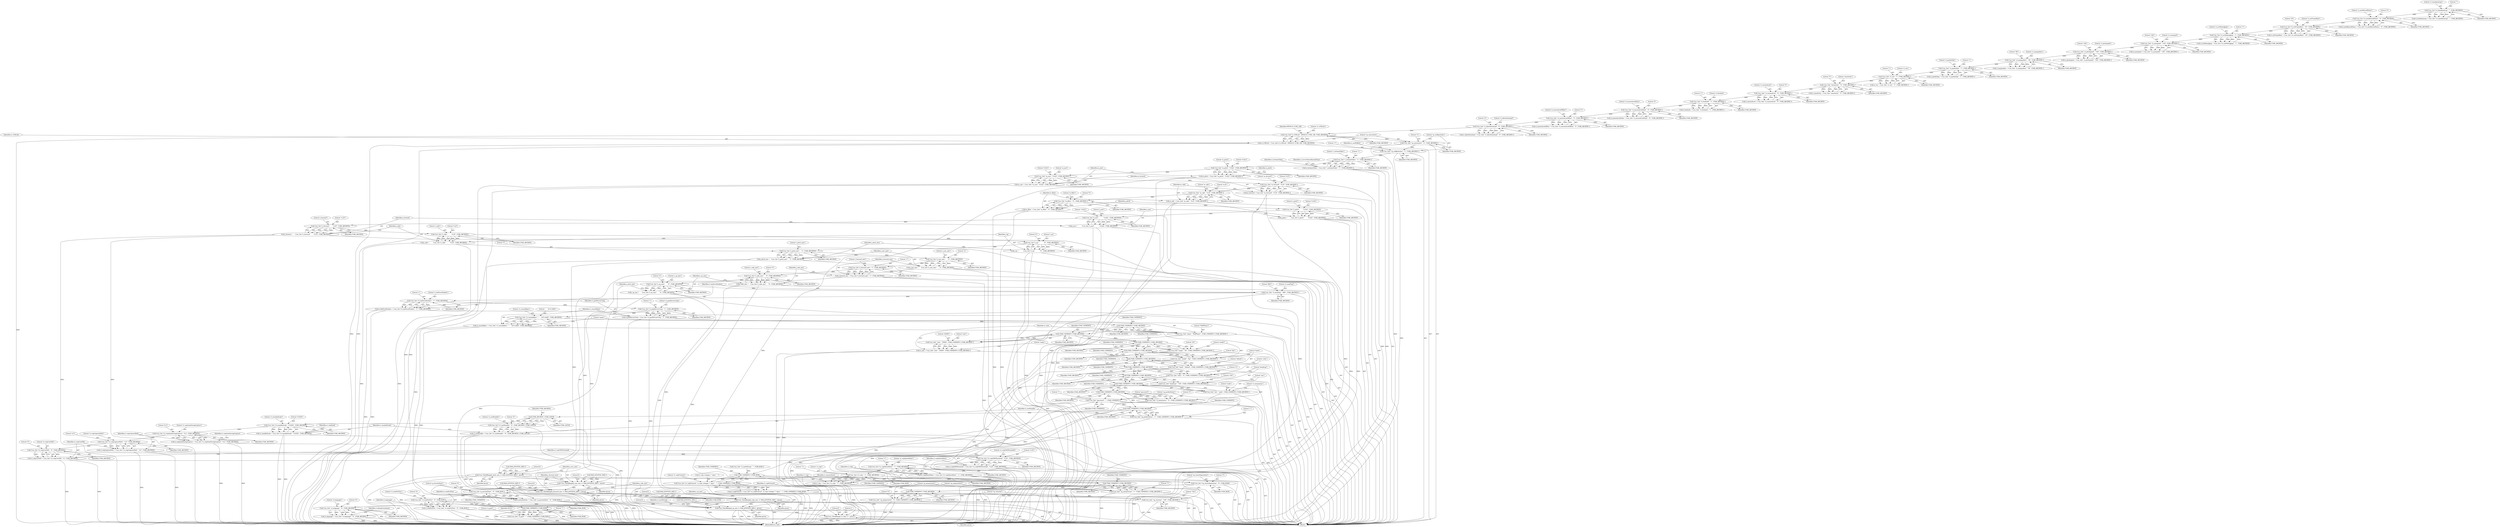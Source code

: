 digraph "1_OpenJK_b6ff2bcb1e4e6976d61e316175c6d7c99860fe20_3@del" {
"1000321" [label="(Call,Cvar_Get(\"cl_cURLLib\", DEFAULT_CURL_LIB, CVAR_ARCHIVE))"];
"1000315" [label="(Call,Cvar_Get( \"cl_allowDownload\", \"0\", CVAR_ARCHIVE ))"];
"1000298" [label="(Call,Cvar_Get( \"cl_mouseAccelOffset\", \"5\", CVAR_ARCHIVE ))"];
"1000292" [label="(Call,Cvar_Get( \"cl_mouseAccelStyle\", \"0\", CVAR_ARCHIVE ))"];
"1000286" [label="(Call,Cvar_Get( \"cl_freelook\", \"1\", CVAR_ARCHIVE ))"];
"1000280" [label="(Call,Cvar_Get( \"cl_mouseAccel\", \"0\", CVAR_ARCHIVE ))"];
"1000274" [label="(Call,Cvar_Get( \"sensitivity\", \"5\", CVAR_ARCHIVE ))"];
"1000268" [label="(Call,Cvar_Get( \"cl_run\", \"1\", CVAR_ARCHIVE ))"];
"1000262" [label="(Call,Cvar_Get( \"cl_packetdup\", \"1\", CVAR_ARCHIVE ))"];
"1000256" [label="(Call,Cvar_Get( \"cl_maxpackets\", \"38\", CVAR_ARCHIVE ))"];
"1000244" [label="(Call,Cvar_Get( \"cl_pitchspeed\", \"140\", CVAR_ARCHIVE ))"];
"1000238" [label="(Call,Cvar_Get( \"cl_yawspeed\", \"140\", CVAR_ARCHIVE ))"];
"1000214" [label="(Call,Cvar_Get (\"cl_aviMotionJpeg\", \"1\", CVAR_ARCHIVE))"];
"1000208" [label="(Call,Cvar_Get (\"cl_aviFrameRate\", \"25\", CVAR_ARCHIVE))"];
"1000202" [label="(Call,Cvar_Get (\"cl_autoRecordDemo\", \"0\", CVAR_ARCHIVE))"];
"1000196" [label="(Call,Cvar_Get (\"cl_timedemoLog\", \"\", CVAR_ARCHIVE))"];
"1000319" [label="(Call,cl_cURLLib = Cvar_Get(\"cl_cURLLib\", DEFAULT_CURL_LIB, CVAR_ARCHIVE))"];
"1000325" [label="(Call,Cvar_Get( \"cg_autoswitch\", \"2\", CVAR_ARCHIVE ))"];
"1000329" [label="(Call,Cvar_Get( \"cg_wolfparticles\", \"1\", CVAR_ARCHIVE ))"];
"1000341" [label="(Call,Cvar_Get( \"r_inGameVideo\", \"1\", CVAR_ARCHIVE ))"];
"1000339" [label="(Call,cl_inGameVideo = Cvar_Get( \"r_inGameVideo\", \"1\", CVAR_ARCHIVE ))"];
"1000359" [label="(Call,Cvar_Get( \"m_pitch\", \"0.022\", CVAR_ARCHIVE ))"];
"1000357" [label="(Call,m_pitch = Cvar_Get( \"m_pitch\", \"0.022\", CVAR_ARCHIVE ))"];
"1000365" [label="(Call,Cvar_Get( \"m_yaw\", \"0.022\", CVAR_ARCHIVE ))"];
"1000363" [label="(Call,m_yaw = Cvar_Get( \"m_yaw\", \"0.022\", CVAR_ARCHIVE ))"];
"1000371" [label="(Call,Cvar_Get( \"m_forward\", \"0.25\", CVAR_ARCHIVE ))"];
"1000369" [label="(Call,m_forward = Cvar_Get( \"m_forward\", \"0.25\", CVAR_ARCHIVE ))"];
"1000377" [label="(Call,Cvar_Get( \"m_side\", \"0.25\", CVAR_ARCHIVE ))"];
"1000375" [label="(Call,m_side = Cvar_Get( \"m_side\", \"0.25\", CVAR_ARCHIVE ))"];
"1000383" [label="(Call,Cvar_Get( \"m_filter\", \"0\", CVAR_ARCHIVE ))"];
"1000381" [label="(Call,m_filter = Cvar_Get( \"m_filter\", \"0\", CVAR_ARCHIVE ))"];
"1000389" [label="(Call,Cvar_Get (\"j_pitch\",        \"0.022\", CVAR_ARCHIVE))"];
"1000387" [label="(Call,j_pitch =        Cvar_Get (\"j_pitch\",        \"0.022\", CVAR_ARCHIVE))"];
"1000395" [label="(Call,Cvar_Get (\"j_yaw\",          \"-0.022\", CVAR_ARCHIVE))"];
"1000393" [label="(Call,j_yaw =          Cvar_Get (\"j_yaw\",          \"-0.022\", CVAR_ARCHIVE))"];
"1000401" [label="(Call,Cvar_Get (\"j_forward\",      \"-0.25\", CVAR_ARCHIVE))"];
"1000399" [label="(Call,j_forward =      Cvar_Get (\"j_forward\",      \"-0.25\", CVAR_ARCHIVE))"];
"1000407" [label="(Call,Cvar_Get (\"j_side\",         \"0.25\", CVAR_ARCHIVE))"];
"1000405" [label="(Call,j_side =         Cvar_Get (\"j_side\",         \"0.25\", CVAR_ARCHIVE))"];
"1000413" [label="(Call,Cvar_Get (\"j_up\",           \"0\", CVAR_ARCHIVE))"];
"1000411" [label="(Call,j_up =           Cvar_Get (\"j_up\",           \"0\", CVAR_ARCHIVE))"];
"1000419" [label="(Call,Cvar_Get (\"j_pitch_axis\",   \"3\", CVAR_ARCHIVE))"];
"1000417" [label="(Call,j_pitch_axis =   Cvar_Get (\"j_pitch_axis\",   \"3\", CVAR_ARCHIVE))"];
"1000447" [label="(Call,Cvar_CheckRange(j_pitch_axis, 0, MAX_JOYSTICK_AXIS-1, qtrue))"];
"1000454" [label="(Call,Cvar_CheckRange(j_yaw_axis, 0, MAX_JOYSTICK_AXIS-1, qtrue))"];
"1000461" [label="(Call,Cvar_CheckRange(j_forward_axis, 0, MAX_JOYSTICK_AXIS-1, qtrue))"];
"1000468" [label="(Call,Cvar_CheckRange(j_side_axis, 0, MAX_JOYSTICK_AXIS-1, qtrue))"];
"1000475" [label="(Call,Cvar_CheckRange(j_up_axis, 0, MAX_JOYSTICK_AXIS-1, qtrue))"];
"1000638" [label="(Call,Cvar_CheckRange( cl_voip, 0, 1, qtrue ))"];
"1000425" [label="(Call,Cvar_Get (\"j_yaw_axis\",     \"2\", CVAR_ARCHIVE))"];
"1000423" [label="(Call,j_yaw_axis =     Cvar_Get (\"j_yaw_axis\",     \"2\", CVAR_ARCHIVE))"];
"1000431" [label="(Call,Cvar_Get (\"j_forward_axis\", \"1\", CVAR_ARCHIVE))"];
"1000429" [label="(Call,j_forward_axis = Cvar_Get (\"j_forward_axis\", \"1\", CVAR_ARCHIVE))"];
"1000437" [label="(Call,Cvar_Get (\"j_side_axis\",    \"0\", CVAR_ARCHIVE))"];
"1000435" [label="(Call,j_side_axis =    Cvar_Get (\"j_side_axis\",    \"0\", CVAR_ARCHIVE))"];
"1000443" [label="(Call,Cvar_Get (\"j_up_axis\",      \"4\", CVAR_ARCHIVE))"];
"1000441" [label="(Call,j_up_axis =      Cvar_Get (\"j_up_axis\",      \"4\", CVAR_ARCHIVE))"];
"1000488" [label="(Call,Cvar_Get( \"cl_maxPing\", \"800\", CVAR_ARCHIVE ))"];
"1000494" [label="(Call,Cvar_Get (\"cl_lanForcePackets\", \"1\", CVAR_ARCHIVE))"];
"1000492" [label="(Call,cl_lanForcePackets = Cvar_Get (\"cl_lanForcePackets\", \"1\", CVAR_ARCHIVE))"];
"1000500" [label="(Call,Cvar_Get (\"cl_guidServerUniq\", \"1\", CVAR_ARCHIVE))"];
"1000498" [label="(Call,cl_guidServerUniq = Cvar_Get (\"cl_guidServerUniq\", \"1\", CVAR_ARCHIVE))"];
"1000506" [label="(Call,Cvar_Get( \"cl_consoleKeys\", \"~ ` 0x7e 0x60\", CVAR_ARCHIVE))"];
"1000504" [label="(Call,cl_consoleKeys = Cvar_Get( \"cl_consoleKeys\", \"~ ` 0x7e 0x60\", CVAR_ARCHIVE))"];
"1000513" [label="(Call,CVAR_USERINFO | CVAR_ARCHIVE)"];
"1000510" [label="(Call,Cvar_Get( \"name\", \"WolfPlayer\", CVAR_USERINFO | CVAR_ARCHIVE ))"];
"1000521" [label="(Call,CVAR_USERINFO | CVAR_ARCHIVE)"];
"1000518" [label="(Call,Cvar_Get( \"rate\", \"25000\", CVAR_USERINFO | CVAR_ARCHIVE ))"];
"1000516" [label="(Call,cl_rate = Cvar_Get( \"rate\", \"25000\", CVAR_USERINFO | CVAR_ARCHIVE ))"];
"1000527" [label="(Call,CVAR_USERINFO | CVAR_ARCHIVE)"];
"1000524" [label="(Call,Cvar_Get( \"snaps\", \"20\", CVAR_USERINFO | CVAR_ARCHIVE ))"];
"1000533" [label="(Call,CVAR_USERINFO | CVAR_ARCHIVE)"];
"1000530" [label="(Call,Cvar_Get( \"model\", \"bj2\", CVAR_USERINFO | CVAR_ARCHIVE ))"];
"1000539" [label="(Call,CVAR_USERINFO | CVAR_ARCHIVE)"];
"1000536" [label="(Call,Cvar_Get( \"head\", \"default\", CVAR_USERINFO | CVAR_ARCHIVE ))"];
"1000545" [label="(Call,CVAR_USERINFO | CVAR_ARCHIVE)"];
"1000542" [label="(Call,Cvar_Get( \"color\", \"4\", CVAR_USERINFO | CVAR_ARCHIVE ))"];
"1000551" [label="(Call,CVAR_USERINFO | CVAR_ARCHIVE)"];
"1000548" [label="(Call,Cvar_Get( \"handicap\", \"100\", CVAR_USERINFO | CVAR_ARCHIVE ))"];
"1000557" [label="(Call,CVAR_USERINFO | CVAR_ARCHIVE)"];
"1000554" [label="(Call,Cvar_Get( \"sex\", \"male\", CVAR_USERINFO | CVAR_ARCHIVE ))"];
"1000563" [label="(Call,CVAR_USERINFO | CVAR_ARCHIVE)"];
"1000560" [label="(Call,Cvar_Get( \"cl_anonymous\", \"0\", CVAR_USERINFO | CVAR_ARCHIVE ))"];
"1000566" [label="(Call,Cvar_Get( \"password\", \"\", CVAR_USERINFO ))"];
"1000573" [label="(Call,CVAR_USERINFO | CVAR_ARCHIVE)"];
"1000570" [label="(Call,Cvar_Get( \"cg_predictItems\", \"1\", CVAR_USERINFO | CVAR_ARCHIVE ))"];
"1000581" [label="(Call,CVAR_ARCHIVE | CVAR_LATCH)"];
"1000578" [label="(Call,Cvar_Get (\"cl_useMumble\", \"0\", CVAR_ARCHIVE | CVAR_LATCH))"];
"1000576" [label="(Call,cl_useMumble = Cvar_Get (\"cl_useMumble\", \"0\", CVAR_ARCHIVE | CVAR_LATCH))"];
"1000586" [label="(Call,Cvar_Get (\"cl_mumbleScale\", \"0.0254\", CVAR_ARCHIVE))"];
"1000584" [label="(Call,cl_mumbleScale = Cvar_Get (\"cl_mumbleScale\", \"0.0254\", CVAR_ARCHIVE))"];
"1000604" [label="(Call,Cvar_Get (\"cl_voipGainDuringCapture\", \"0.2\", CVAR_ARCHIVE))"];
"1000602" [label="(Call,cl_voipGainDuringCapture = Cvar_Get (\"cl_voipGainDuringCapture\", \"0.2\", CVAR_ARCHIVE))"];
"1000610" [label="(Call,Cvar_Get (\"cl_voipCaptureMult\", \"2.0\", CVAR_ARCHIVE))"];
"1000608" [label="(Call,cl_voipCaptureMult = Cvar_Get (\"cl_voipCaptureMult\", \"2.0\", CVAR_ARCHIVE))"];
"1000616" [label="(Call,Cvar_Get (\"cl_voipUseVAD\", \"0\", CVAR_ARCHIVE))"];
"1000614" [label="(Call,cl_voipUseVAD = Cvar_Get (\"cl_voipUseVAD\", \"0\", CVAR_ARCHIVE))"];
"1000622" [label="(Call,Cvar_Get (\"cl_voipVADThreshold\", \"0.25\", CVAR_ARCHIVE))"];
"1000620" [label="(Call,cl_voipVADThreshold = Cvar_Get (\"cl_voipVADThreshold\", \"0.25\", CVAR_ARCHIVE))"];
"1000628" [label="(Call,Cvar_Get (\"cl_voipShowMeter\", \"1\", CVAR_ARCHIVE))"];
"1000626" [label="(Call,cl_voipShowMeter = Cvar_Get (\"cl_voipShowMeter\", \"1\", CVAR_ARCHIVE))"];
"1000634" [label="(Call,Cvar_Get (\"cl_voip\", \"1\", CVAR_ARCHIVE))"];
"1000632" [label="(Call,cl_voip = Cvar_Get (\"cl_voip\", \"1\", CVAR_ARCHIVE))"];
"1000659" [label="(Call,CVAR_USERINFO | CVAR_ARCHIVE)"];
"1000656" [label="(Call,Cvar_Get( \"cg_autoactivate\", \"1\", CVAR_USERINFO | CVAR_ARCHIVE ))"];
"1000665" [label="(Call,CVAR_USERINFO | CVAR_ARCHIVE)"];
"1000662" [label="(Call,Cvar_Get( \"cg_emptyswitch\", \"0\", CVAR_USERINFO | CVAR_ARCHIVE ))"];
"1000668" [label="(Call,Cvar_Get( \"cg_viewsize\", \"100\", CVAR_ARCHIVE ))"];
"1000690" [label="(Call,Cvar_Get( \"cl_language\", \"0\", CVAR_ARCHIVE ))"];
"1000688" [label="(Call,cl_language = Cvar_Get( \"cl_language\", \"0\", CVAR_ARCHIVE ))"];
"1000817" [label="(Call,CVAR_USERINFO | CVAR_ROM)"];
"1000814" [label="(Call,Cvar_Get( \"cl_guid\", \"\", CVAR_USERINFO | CVAR_ROM ))"];
"1000653" [label="(Call,CVAR_USERINFO | CVAR_ROM)"];
"1000645" [label="(Call,Cvar_Get (\"cl_voipProtocol\", cl_voip->integer ? \"opus\" : \"\", CVAR_USERINFO | CVAR_ROM))"];
"1000643" [label="(Call,cl_voipProtocol = Cvar_Get (\"cl_voipProtocol\", cl_voip->integer ? \"opus\" : \"\", CVAR_USERINFO | CVAR_ROM))"];
"1000672" [label="(Call,Cvar_Get (\"cg_stereoSeparation\", \"0\", CVAR_ROM))"];
"1000678" [label="(Call,Cvar_Get( \"g_missionStats\", \"0\", CVAR_ROM ))"];
"1000676" [label="(Call,cl_missionStats = Cvar_Get( \"g_missionStats\", \"0\", CVAR_ROM ))"];
"1000684" [label="(Call,Cvar_Get( \"cl_waitForFire\", \"0\", CVAR_ROM ))"];
"1000682" [label="(Call,cl_waitForFire = Cvar_Get( \"cl_waitForFire\", \"0\", CVAR_ROM ))"];
"1000405" [label="(Call,j_side =         Cvar_Get (\"j_side\",         \"0.25\", CVAR_ARCHIVE))"];
"1000365" [label="(Call,Cvar_Get( \"m_yaw\", \"0.022\", CVAR_ARCHIVE ))"];
"1000454" [label="(Call,Cvar_CheckRange(j_yaw_axis, 0, MAX_JOYSTICK_AXIS-1, qtrue))"];
"1000275" [label="(Literal,\"sensitivity\")"];
"1000640" [label="(Literal,0)"];
"1000377" [label="(Call,Cvar_Get( \"m_side\", \"0.25\", CVAR_ARCHIVE ))"];
"1000433" [label="(Literal,\"1\")"];
"1000580" [label="(Literal,\"0\")"];
"1000470" [label="(Literal,0)"];
"1000574" [label="(Identifier,CVAR_USERINFO)"];
"1000477" [label="(Literal,0)"];
"1000566" [label="(Call,Cvar_Get( \"password\", \"\", CVAR_USERINFO ))"];
"1000294" [label="(Literal,\"0\")"];
"1000292" [label="(Call,Cvar_Get( \"cl_mouseAccelStyle\", \"0\", CVAR_ARCHIVE ))"];
"1000340" [label="(Identifier,cl_inGameVideo)"];
"1000264" [label="(Literal,\"1\")"];
"1000446" [label="(Identifier,CVAR_ARCHIVE)"];
"1000627" [label="(Identifier,cl_voipShowMeter)"];
"1000506" [label="(Call,Cvar_Get( \"cl_consoleKeys\", \"~ ` 0x7e 0x60\", CVAR_ARCHIVE))"];
"1000637" [label="(Identifier,CVAR_ARCHIVE)"];
"1000287" [label="(Literal,\"cl_freelook\")"];
"1000588" [label="(Literal,\"0.0254\")"];
"1000549" [label="(Literal,\"handicap\")"];
"1000476" [label="(Identifier,j_up_axis)"];
"1000242" [label="(Call,cl_pitchspeed = Cvar_Get( \"cl_pitchspeed\", \"140\", CVAR_ARCHIVE ))"];
"1000441" [label="(Call,j_up_axis =      Cvar_Get (\"j_up_axis\",      \"4\", CVAR_ARCHIVE))"];
"1000677" [label="(Identifier,cl_missionStats)"];
"1000440" [label="(Identifier,CVAR_ARCHIVE)"];
"1000681" [label="(Identifier,CVAR_ROM)"];
"1000321" [label="(Call,Cvar_Get(\"cl_cURLLib\", DEFAULT_CURL_LIB, CVAR_ARCHIVE))"];
"1000689" [label="(Identifier,cl_language)"];
"1000535" [label="(Identifier,CVAR_ARCHIVE)"];
"1000426" [label="(Literal,\"j_yaw_axis\")"];
"1000502" [label="(Literal,\"1\")"];
"1000628" [label="(Call,Cvar_Get (\"cl_voipShowMeter\", \"1\", CVAR_ARCHIVE))"];
"1000380" [label="(Identifier,CVAR_ARCHIVE)"];
"1000483" [label="(Identifier,cl_motdString)"];
"1000495" [label="(Literal,\"cl_lanForcePackets\")"];
"1000558" [label="(Identifier,CVAR_USERINFO)"];
"1000343" [label="(Literal,\"1\")"];
"1000630" [label="(Literal,\"1\")"];
"1000415" [label="(Literal,\"0\")"];
"1000583" [label="(Identifier,CVAR_LATCH)"];
"1000197" [label="(Literal,\"cl_timedemoLog\")"];
"1000280" [label="(Call,Cvar_Get( \"cl_mouseAccel\", \"0\", CVAR_ARCHIVE ))"];
"1000241" [label="(Identifier,CVAR_ARCHIVE)"];
"1000632" [label="(Call,cl_voip = Cvar_Get (\"cl_voip\", \"1\", CVAR_ARCHIVE))"];
"1000216" [label="(Literal,\"1\")"];
"1000391" [label="(Literal,\"0.022\")"];
"1000605" [label="(Literal,\"cl_voipGainDuringCapture\")"];
"1000587" [label="(Literal,\"cl_mumbleScale\")"];
"1000278" [label="(Call,cl_mouseAccel = Cvar_Get( \"cl_mouseAccel\", \"0\", CVAR_ARCHIVE ))"];
"1000360" [label="(Literal,\"m_pitch\")"];
"1000577" [label="(Identifier,cl_useMumble)"];
"1000585" [label="(Identifier,cl_mumbleScale)"];
"1000814" [label="(Call,Cvar_Get( \"cl_guid\", \"\", CVAR_USERINFO | CVAR_ROM ))"];
"1000586" [label="(Call,Cvar_Get (\"cl_mumbleScale\", \"0.0254\", CVAR_ARCHIVE))"];
"1000259" [label="(Identifier,CVAR_ARCHIVE)"];
"1000204" [label="(Literal,\"0\")"];
"1000296" [label="(Call,cl_mouseAccelOffset = Cvar_Get( \"cl_mouseAccelOffset\", \"5\", CVAR_ARCHIVE ))"];
"1000571" [label="(Literal,\"cg_predictItems\")"];
"1000504" [label="(Call,cl_consoleKeys = Cvar_Get( \"cl_consoleKeys\", \"~ ` 0x7e 0x60\", CVAR_ARCHIVE))"];
"1000679" [label="(Literal,\"g_missionStats\")"];
"1000202" [label="(Call,Cvar_Get (\"cl_autoRecordDemo\", \"0\", CVAR_ARCHIVE))"];
"1000387" [label="(Call,j_pitch =        Cvar_Get (\"j_pitch\",        \"0.022\", CVAR_ARCHIVE))"];
"1000609" [label="(Identifier,cl_voipCaptureMult)"];
"1000584" [label="(Call,cl_mumbleScale = Cvar_Get (\"cl_mumbleScale\", \"0.0254\", CVAR_ARCHIVE))"];
"1000579" [label="(Literal,\"cl_useMumble\")"];
"1000522" [label="(Identifier,CVAR_USERINFO)"];
"1000331" [label="(Literal,\"1\")"];
"1000209" [label="(Literal,\"cl_aviFrameRate\")"];
"1000339" [label="(Call,cl_inGameVideo = Cvar_Get( \"r_inGameVideo\", \"1\", CVAR_ARCHIVE ))"];
"1000413" [label="(Call,Cvar_Get (\"j_up\",           \"0\", CVAR_ARCHIVE))"];
"1000563" [label="(Call,CVAR_USERINFO | CVAR_ARCHIVE)"];
"1000315" [label="(Call,Cvar_Get( \"cl_allowDownload\", \"0\", CVAR_ARCHIVE ))"];
"1000398" [label="(Identifier,CVAR_ARCHIVE)"];
"1000481" [label="(Identifier,qtrue)"];
"1000687" [label="(Identifier,CVAR_ROM)"];
"1000430" [label="(Identifier,j_forward_axis)"];
"1000575" [label="(Identifier,CVAR_ARCHIVE)"];
"1000364" [label="(Identifier,m_yaw)"];
"1000606" [label="(Literal,\"0.2\")"];
"1000670" [label="(Literal,\"100\")"];
"1000442" [label="(Identifier,j_up_axis)"];
"1000562" [label="(Literal,\"0\")"];
"1000449" [label="(Literal,0)"];
"1000673" [label="(Literal,\"cg_stereoSeparation\")"];
"1000362" [label="(Identifier,CVAR_ARCHIVE)"];
"1000510" [label="(Call,Cvar_Get( \"name\", \"WolfPlayer\", CVAR_USERINFO | CVAR_ARCHIVE ))"];
"1000392" [label="(Identifier,CVAR_ARCHIVE)"];
"1000436" [label="(Identifier,j_side_axis)"];
"1000283" [label="(Identifier,CVAR_ARCHIVE)"];
"1000607" [label="(Identifier,CVAR_ARCHIVE)"];
"1000199" [label="(Identifier,CVAR_ARCHIVE)"];
"1000657" [label="(Literal,\"cg_autoactivate\")"];
"1000322" [label="(Literal,\"cl_cURLLib\")"];
"1000519" [label="(Literal,\"rate\")"];
"1000316" [label="(Literal,\"cl_allowDownload\")"];
"1000667" [label="(Identifier,CVAR_ARCHIVE)"];
"1000239" [label="(Literal,\"cl_yawspeed\")"];
"1000373" [label="(Literal,\"0.25\")"];
"1000557" [label="(Call,CVAR_USERINFO | CVAR_ARCHIVE)"];
"1000512" [label="(Literal,\"WolfPlayer\")"];
"1000672" [label="(Call,Cvar_Get (\"cg_stereoSeparation\", \"0\", CVAR_ROM))"];
"1000386" [label="(Identifier,CVAR_ARCHIVE)"];
"1000492" [label="(Call,cl_lanForcePackets = Cvar_Get (\"cl_lanForcePackets\", \"1\", CVAR_ARCHIVE))"];
"1000420" [label="(Literal,\"j_pitch_axis\")"];
"1000532" [label="(Literal,\"bj2\")"];
"1000518" [label="(Call,Cvar_Get( \"rate\", \"25000\", CVAR_USERINFO | CVAR_ARCHIVE ))"];
"1000560" [label="(Call,Cvar_Get( \"cl_anonymous\", \"0\", CVAR_USERINFO | CVAR_ARCHIVE ))"];
"1000257" [label="(Literal,\"cl_maxpackets\")"];
"1000682" [label="(Call,cl_waitForFire = Cvar_Get( \"cl_waitForFire\", \"0\", CVAR_ROM ))"];
"1000342" [label="(Literal,\"r_inGameVideo\")"];
"1000678" [label="(Call,Cvar_Get( \"g_missionStats\", \"0\", CVAR_ROM ))"];
"1000686" [label="(Literal,\"0\")"];
"1000534" [label="(Identifier,CVAR_USERINFO)"];
"1000684" [label="(Call,Cvar_Get( \"cl_waitForFire\", \"0\", CVAR_ROM ))"];
"1000428" [label="(Identifier,CVAR_ARCHIVE)"];
"1000629" [label="(Literal,\"cl_voipShowMeter\")"];
"1000272" [label="(Call,cl_sensitivity = Cvar_Get( \"sensitivity\", \"5\", CVAR_ARCHIVE ))"];
"1000621" [label="(Identifier,cl_voipVADThreshold)"];
"1000530" [label="(Call,Cvar_Get( \"model\", \"bj2\", CVAR_USERINFO | CVAR_ARCHIVE ))"];
"1000419" [label="(Call,Cvar_Get (\"j_pitch_axis\",   \"3\", CVAR_ARCHIVE))"];
"1000284" [label="(Call,cl_freelook = Cvar_Get( \"cl_freelook\", \"1\", CVAR_ARCHIVE ))"];
"1000564" [label="(Identifier,CVAR_USERINFO)"];
"1000540" [label="(Identifier,CVAR_USERINFO)"];
"1000260" [label="(Call,cl_packetdup = Cvar_Get( \"cl_packetdup\", \"1\", CVAR_ARCHIVE ))"];
"1000613" [label="(Identifier,CVAR_ARCHIVE)"];
"1000661" [label="(Identifier,CVAR_ARCHIVE)"];
"1000460" [label="(Identifier,qtrue)"];
"1000399" [label="(Call,j_forward =      Cvar_Get (\"j_forward\",      \"-0.25\", CVAR_ARCHIVE))"];
"1000614" [label="(Call,cl_voipUseVAD = Cvar_Get (\"cl_voipUseVAD\", \"0\", CVAR_ARCHIVE))"];
"1000505" [label="(Identifier,cl_consoleKeys)"];
"1000429" [label="(Call,j_forward_axis = Cvar_Get (\"j_forward_axis\", \"1\", CVAR_ARCHIVE))"];
"1000500" [label="(Call,Cvar_Get (\"cl_guidServerUniq\", \"1\", CVAR_ARCHIVE))"];
"1000208" [label="(Call,Cvar_Get (\"cl_aviFrameRate\", \"25\", CVAR_ARCHIVE))"];
"1000402" [label="(Literal,\"j_forward\")"];
"1000332" [label="(Identifier,CVAR_ARCHIVE)"];
"1000425" [label="(Call,Cvar_Get (\"j_yaw_axis\",     \"2\", CVAR_ARCHIVE))"];
"1000475" [label="(Call,Cvar_CheckRange(j_up_axis, 0, MAX_JOYSTICK_AXIS-1, qtrue))"];
"1000692" [label="(Literal,\"0\")"];
"1000298" [label="(Call,Cvar_Get( \"cl_mouseAccelOffset\", \"5\", CVAR_ARCHIVE ))"];
"1000408" [label="(Literal,\"j_side\")"];
"1000494" [label="(Call,Cvar_Get (\"cl_lanForcePackets\", \"1\", CVAR_ARCHIVE))"];
"1000390" [label="(Literal,\"j_pitch\")"];
"1000548" [label="(Call,Cvar_Get( \"handicap\", \"100\", CVAR_USERINFO | CVAR_ARCHIVE ))"];
"1000445" [label="(Literal,\"4\")"];
"1000616" [label="(Call,Cvar_Get (\"cl_voipUseVAD\", \"0\", CVAR_ARCHIVE))"];
"1000374" [label="(Identifier,CVAR_ARCHIVE)"];
"1000381" [label="(Call,m_filter = Cvar_Get( \"m_filter\", \"0\", CVAR_ARCHIVE ))"];
"1000254" [label="(Call,cl_maxpackets = Cvar_Get( \"cl_maxpackets\", \"38\", CVAR_ARCHIVE ))"];
"1000334" [label="(Identifier,cl_conXOffset)"];
"1000462" [label="(Identifier,j_forward_axis)"];
"1000198" [label="(Literal,\"\")"];
"1000444" [label="(Literal,\"j_up_axis\")"];
"1000256" [label="(Call,Cvar_Get( \"cl_maxpackets\", \"38\", CVAR_ARCHIVE ))"];
"1000247" [label="(Identifier,CVAR_ARCHIVE)"];
"1000662" [label="(Call,Cvar_Get( \"cg_emptyswitch\", \"0\", CVAR_USERINFO | CVAR_ARCHIVE ))"];
"1000623" [label="(Literal,\"cl_voipVADThreshold\")"];
"1000604" [label="(Call,Cvar_Get (\"cl_voipGainDuringCapture\", \"0.2\", CVAR_ARCHIVE))"];
"1000409" [label="(Literal,\"0.25\")"];
"1000497" [label="(Identifier,CVAR_ARCHIVE)"];
"1000238" [label="(Call,Cvar_Get( \"cl_yawspeed\", \"140\", CVAR_ARCHIVE ))"];
"1000300" [label="(Literal,\"5\")"];
"1000589" [label="(Identifier,CVAR_ARCHIVE)"];
"1000622" [label="(Call,Cvar_Get (\"cl_voipVADThreshold\", \"0.25\", CVAR_ARCHIVE))"];
"1000417" [label="(Call,j_pitch_axis =   Cvar_Get (\"j_pitch_axis\",   \"3\", CVAR_ARCHIVE))"];
"1000553" [label="(Identifier,CVAR_ARCHIVE)"];
"1000277" [label="(Identifier,CVAR_ARCHIVE)"];
"1000474" [label="(Identifier,qtrue)"];
"1000573" [label="(Call,CVAR_USERINFO | CVAR_ARCHIVE)"];
"1000533" [label="(Call,CVAR_USERINFO | CVAR_ARCHIVE)"];
"1000434" [label="(Identifier,CVAR_ARCHIVE)"];
"1000217" [label="(Identifier,CVAR_ARCHIVE)"];
"1000212" [label="(Call,cl_aviMotionJpeg = Cvar_Get (\"cl_aviMotionJpeg\", \"1\", CVAR_ARCHIVE))"];
"1000471" [label="(Call,MAX_JOYSTICK_AXIS-1)"];
"1000546" [label="(Identifier,CVAR_USERINFO)"];
"1000357" [label="(Call,m_pitch = Cvar_Get( \"m_pitch\", \"0.022\", CVAR_ARCHIVE ))"];
"1000690" [label="(Call,Cvar_Get( \"cl_language\", \"0\", CVAR_ARCHIVE ))"];
"1000612" [label="(Literal,\"2.0\")"];
"1000582" [label="(Identifier,CVAR_ARCHIVE)"];
"1000488" [label="(Call,Cvar_Get( \"cl_maxPing\", \"800\", CVAR_ARCHIVE ))"];
"1000526" [label="(Literal,\"20\")"];
"1000437" [label="(Call,Cvar_Get (\"j_side_axis\",    \"0\", CVAR_ARCHIVE))"];
"1000680" [label="(Literal,\"0\")"];
"1000455" [label="(Identifier,j_yaw_axis)"];
"1000517" [label="(Identifier,cl_rate)"];
"1000663" [label="(Literal,\"cg_emptyswitch\")"];
"1000263" [label="(Literal,\"cl_packetdup\")"];
"1000645" [label="(Call,Cvar_Get (\"cl_voipProtocol\", cl_voip->integer ? \"opus\" : \"\", CVAR_USERINFO | CVAR_ROM))"];
"1000674" [label="(Literal,\"0\")"];
"1000602" [label="(Call,cl_voipGainDuringCapture = Cvar_Get (\"cl_voipGainDuringCapture\", \"0.2\", CVAR_ARCHIVE))"];
"1000400" [label="(Identifier,j_forward)"];
"1000463" [label="(Literal,0)"];
"1000567" [label="(Literal,\"password\")"];
"1000371" [label="(Call,Cvar_Get( \"m_forward\", \"0.25\", CVAR_ARCHIVE ))"];
"1000290" [label="(Call,cl_mouseAccelStyle = Cvar_Get( \"cl_mouseAccelStyle\", \"0\", CVAR_ARCHIVE ))"];
"1000448" [label="(Identifier,j_pitch_axis)"];
"1000262" [label="(Call,Cvar_Get( \"cl_packetdup\", \"1\", CVAR_ARCHIVE ))"];
"1000424" [label="(Identifier,j_yaw_axis)"];
"1000685" [label="(Literal,\"cl_waitForFire\")"];
"1000276" [label="(Literal,\"5\")"];
"1000576" [label="(Call,cl_useMumble = Cvar_Get (\"cl_useMumble\", \"0\", CVAR_ARCHIVE | CVAR_LATCH))"];
"1000435" [label="(Call,j_side_axis =    Cvar_Get (\"j_side_axis\",    \"0\", CVAR_ARCHIVE))"];
"1000508" [label="(Literal,\"~ ` 0x7e 0x60\")"];
"1000205" [label="(Identifier,CVAR_ARCHIVE)"];
"1000668" [label="(Call,Cvar_Get( \"cg_viewsize\", \"100\", CVAR_ARCHIVE ))"];
"1000643" [label="(Call,cl_voipProtocol = Cvar_Get (\"cl_voipProtocol\", cl_voip->integer ? \"opus\" : \"\", CVAR_USERINFO | CVAR_ROM))"];
"1000418" [label="(Identifier,j_pitch_axis)"];
"1000816" [label="(Literal,\"\")"];
"1000299" [label="(Literal,\"cl_mouseAccelOffset\")"];
"1000618" [label="(Literal,\"0\")"];
"1000658" [label="(Literal,\"1\")"];
"1000524" [label="(Call,Cvar_Get( \"snaps\", \"20\", CVAR_USERINFO | CVAR_ARCHIVE ))"];
"1000295" [label="(Identifier,CVAR_ARCHIVE)"];
"1000410" [label="(Identifier,CVAR_ARCHIVE)"];
"1000286" [label="(Call,Cvar_Get( \"cl_freelook\", \"1\", CVAR_ARCHIVE ))"];
"1000608" [label="(Call,cl_voipCaptureMult = Cvar_Get (\"cl_voipCaptureMult\", \"2.0\", CVAR_ARCHIVE))"];
"1000646" [label="(Literal,\"cl_voipProtocol\")"];
"1000496" [label="(Literal,\"1\")"];
"1000569" [label="(Identifier,CVAR_USERINFO)"];
"1000244" [label="(Call,Cvar_Get( \"cl_pitchspeed\", \"140\", CVAR_ARCHIVE ))"];
"1000653" [label="(Call,CVAR_USERINFO | CVAR_ROM)"];
"1000328" [label="(Identifier,CVAR_ARCHIVE)"];
"1000516" [label="(Call,cl_rate = Cvar_Get( \"rate\", \"25000\", CVAR_USERINFO | CVAR_ARCHIVE ))"];
"1000468" [label="(Call,Cvar_CheckRange(j_side_axis, 0, MAX_JOYSTICK_AXIS-1, qtrue))"];
"1000489" [label="(Literal,\"cl_maxPing\")"];
"1000665" [label="(Call,CVAR_USERINFO | CVAR_ARCHIVE)"];
"1000346" [label="(Identifier,cl_serverStatusResendTime)"];
"1000543" [label="(Literal,\"color\")"];
"1000659" [label="(Call,CVAR_USERINFO | CVAR_ARCHIVE)"];
"1000603" [label="(Identifier,cl_voipGainDuringCapture)"];
"1000438" [label="(Literal,\"j_side_axis\")"];
"1000330" [label="(Literal,\"cg_wolfparticles\")"];
"1000554" [label="(Call,Cvar_Get( \"sex\", \"male\", CVAR_USERINFO | CVAR_ARCHIVE ))"];
"1000341" [label="(Call,Cvar_Get( \"r_inGameVideo\", \"1\", CVAR_ARCHIVE ))"];
"1000266" [label="(Call,cl_run = Cvar_Get( \"cl_run\", \"1\", CVAR_ARCHIVE ))"];
"1000551" [label="(Call,CVAR_USERINFO | CVAR_ARCHIVE)"];
"1000695" [label="(Identifier,cl_debugTranslation)"];
"1000407" [label="(Call,Cvar_Get (\"j_side\",         \"0.25\", CVAR_ARCHIVE))"];
"1000619" [label="(Identifier,CVAR_ARCHIVE)"];
"1000568" [label="(Literal,\"\")"];
"1000457" [label="(Call,MAX_JOYSTICK_AXIS-1)"];
"1000624" [label="(Literal,\"0.25\")"];
"1000319" [label="(Call,cl_cURLLib = Cvar_Get(\"cl_cURLLib\", DEFAULT_CURL_LIB, CVAR_ARCHIVE))"];
"1000403" [label="(Literal,\"-0.25\")"];
"1000301" [label="(Identifier,CVAR_ARCHIVE)"];
"1000556" [label="(Literal,\"male\")"];
"1000615" [label="(Identifier,cl_voipUseVAD)"];
"1000660" [label="(Identifier,CVAR_USERINFO)"];
"1000372" [label="(Literal,\"m_forward\")"];
"1000825" [label="(MethodReturn,void)"];
"1000269" [label="(Literal,\"cl_run\")"];
"1000271" [label="(Identifier,CVAR_ARCHIVE)"];
"1000634" [label="(Call,Cvar_Get (\"cl_voip\", \"1\", CVAR_ARCHIVE))"];
"1000528" [label="(Identifier,CVAR_USERINFO)"];
"1000501" [label="(Literal,\"cl_guidServerUniq\")"];
"1000493" [label="(Identifier,cl_lanForcePackets)"];
"1000206" [label="(Call,cl_aviFrameRate = Cvar_Get (\"cl_aviFrameRate\", \"25\", CVAR_ARCHIVE))"];
"1000491" [label="(Identifier,CVAR_ARCHIVE)"];
"1000671" [label="(Identifier,CVAR_ARCHIVE)"];
"1000656" [label="(Call,Cvar_Get( \"cg_autoactivate\", \"1\", CVAR_USERINFO | CVAR_ARCHIVE ))"];
"1000498" [label="(Call,cl_guidServerUniq = Cvar_Get (\"cl_guidServerUniq\", \"1\", CVAR_ARCHIVE))"];
"1000523" [label="(Identifier,CVAR_ARCHIVE)"];
"1000427" [label="(Literal,\"2\")"];
"1000676" [label="(Call,cl_missionStats = Cvar_Get( \"g_missionStats\", \"0\", CVAR_ROM ))"];
"1000815" [label="(Literal,\"cl_guid\")"];
"1000464" [label="(Call,MAX_JOYSTICK_AXIS-1)"];
"1000688" [label="(Call,cl_language = Cvar_Get( \"cl_language\", \"0\", CVAR_ARCHIVE ))"];
"1000389" [label="(Call,Cvar_Get (\"j_pitch\",        \"0.022\", CVAR_ARCHIVE))"];
"1000288" [label="(Literal,\"1\")"];
"1000641" [label="(Literal,1)"];
"1000499" [label="(Identifier,cl_guidServerUniq)"];
"1000559" [label="(Identifier,CVAR_ARCHIVE)"];
"1000368" [label="(Identifier,CVAR_ARCHIVE)"];
"1000412" [label="(Identifier,j_up)"];
"1000406" [label="(Identifier,j_side)"];
"1000404" [label="(Identifier,CVAR_ARCHIVE)"];
"1000282" [label="(Literal,\"0\")"];
"1000265" [label="(Identifier,CVAR_ARCHIVE)"];
"1000327" [label="(Literal,\"2\")"];
"1000626" [label="(Call,cl_voipShowMeter = Cvar_Get (\"cl_voipShowMeter\", \"1\", CVAR_ARCHIVE))"];
"1000422" [label="(Identifier,CVAR_ARCHIVE)"];
"1000289" [label="(Identifier,CVAR_ARCHIVE)"];
"1000620" [label="(Call,cl_voipVADThreshold = Cvar_Get (\"cl_voipVADThreshold\", \"0.25\", CVAR_ARCHIVE))"];
"1000432" [label="(Literal,\"j_forward_axis\")"];
"1000344" [label="(Identifier,CVAR_ARCHIVE)"];
"1000416" [label="(Identifier,CVAR_ARCHIVE)"];
"1000325" [label="(Call,Cvar_Get( \"cg_autoswitch\", \"2\", CVAR_ARCHIVE ))"];
"1000274" [label="(Call,Cvar_Get( \"sensitivity\", \"5\", CVAR_ARCHIVE ))"];
"1000384" [label="(Literal,\"m_filter\")"];
"1000397" [label="(Literal,\"-0.022\")"];
"1000396" [label="(Literal,\"j_yaw\")"];
"1000541" [label="(Identifier,CVAR_ARCHIVE)"];
"1000370" [label="(Identifier,m_forward)"];
"1000383" [label="(Call,Cvar_Get( \"m_filter\", \"0\", CVAR_ARCHIVE ))"];
"1000552" [label="(Identifier,CVAR_USERINFO)"];
"1000636" [label="(Literal,\"1\")"];
"1000318" [label="(Identifier,CVAR_ARCHIVE)"];
"1000817" [label="(Call,CVAR_USERINFO | CVAR_ROM)"];
"1000203" [label="(Literal,\"cl_autoRecordDemo\")"];
"1000550" [label="(Literal,\"100\")"];
"1000411" [label="(Call,j_up =           Cvar_Get (\"j_up\",           \"0\", CVAR_ARCHIVE))"];
"1000105" [label="(Block,)"];
"1000511" [label="(Literal,\"name\")"];
"1000210" [label="(Literal,\"25\")"];
"1000469" [label="(Identifier,j_side_axis)"];
"1000561" [label="(Literal,\"cl_anonymous\")"];
"1000215" [label="(Literal,\"cl_aviMotionJpeg\")"];
"1000639" [label="(Identifier,cl_voip)"];
"1000525" [label="(Literal,\"snaps\")"];
"1000611" [label="(Literal,\"cl_voipCaptureMult\")"];
"1000366" [label="(Literal,\"m_yaw\")"];
"1000529" [label="(Identifier,CVAR_ARCHIVE)"];
"1000578" [label="(Call,Cvar_Get (\"cl_useMumble\", \"0\", CVAR_ARCHIVE | CVAR_LATCH))"];
"1000467" [label="(Identifier,qtrue)"];
"1000572" [label="(Literal,\"1\")"];
"1000196" [label="(Call,Cvar_Get (\"cl_timedemoLog\", \"\", CVAR_ARCHIVE))"];
"1000240" [label="(Literal,\"140\")"];
"1000633" [label="(Identifier,cl_voip)"];
"1000367" [label="(Literal,\"0.022\")"];
"1000683" [label="(Identifier,cl_waitForFire)"];
"1000693" [label="(Identifier,CVAR_ARCHIVE)"];
"1000821" [label="(Identifier,NULL)"];
"1000379" [label="(Literal,\"0.25\")"];
"1000490" [label="(Literal,\"800\")"];
"1000514" [label="(Identifier,CVAR_USERINFO)"];
"1000544" [label="(Literal,\"4\")"];
"1000317" [label="(Literal,\"0\")"];
"1000625" [label="(Identifier,CVAR_ARCHIVE)"];
"1000581" [label="(Call,CVAR_ARCHIVE | CVAR_LATCH)"];
"1000326" [label="(Literal,\"cg_autoswitch\")"];
"1000214" [label="(Call,Cvar_Get (\"cl_aviMotionJpeg\", \"1\", CVAR_ARCHIVE))"];
"1000359" [label="(Call,Cvar_Get( \"m_pitch\", \"0.022\", CVAR_ARCHIVE ))"];
"1000666" [label="(Identifier,CVAR_USERINFO)"];
"1000638" [label="(Call,Cvar_CheckRange( cl_voip, 0, 1, qtrue ))"];
"1000421" [label="(Literal,\"3\")"];
"1000547" [label="(Identifier,CVAR_ARCHIVE)"];
"1000236" [label="(Call,cl_yawspeed = Cvar_Get( \"cl_yawspeed\", \"140\", CVAR_ARCHIVE ))"];
"1000453" [label="(Identifier,qtrue)"];
"1000819" [label="(Identifier,CVAR_ROM)"];
"1000194" [label="(Call,cl_timedemoLog = Cvar_Get (\"cl_timedemoLog\", \"\", CVAR_ARCHIVE))"];
"1000654" [label="(Identifier,CVAR_USERINFO)"];
"1000515" [label="(Identifier,CVAR_ARCHIVE)"];
"1000358" [label="(Identifier,m_pitch)"];
"1000323" [label="(Identifier,DEFAULT_CURL_LIB)"];
"1000538" [label="(Literal,\"default\")"];
"1000536" [label="(Call,Cvar_Get( \"head\", \"default\", CVAR_USERINFO | CVAR_ARCHIVE ))"];
"1000281" [label="(Literal,\"cl_mouseAccel\")"];
"1000484" [label="(Call,Cvar_Get( \"cl_motdString\", \"\", CVAR_ROM ))"];
"1000439" [label="(Literal,\"0\")"];
"1000461" [label="(Call,Cvar_CheckRange(j_forward_axis, 0, MAX_JOYSTICK_AXIS-1, qtrue))"];
"1000211" [label="(Identifier,CVAR_ARCHIVE)"];
"1000293" [label="(Literal,\"cl_mouseAccelStyle\")"];
"1000675" [label="(Identifier,CVAR_ROM)"];
"1000423" [label="(Call,j_yaw_axis =     Cvar_Get (\"j_yaw_axis\",     \"2\", CVAR_ARCHIVE))"];
"1000450" [label="(Call,MAX_JOYSTICK_AXIS-1)"];
"1000542" [label="(Call,Cvar_Get( \"color\", \"4\", CVAR_USERINFO | CVAR_ARCHIVE ))"];
"1000270" [label="(Literal,\"1\")"];
"1000555" [label="(Literal,\"sex\")"];
"1000691" [label="(Literal,\"cl_language\")"];
"1000268" [label="(Call,Cvar_Get( \"cl_run\", \"1\", CVAR_ARCHIVE ))"];
"1000507" [label="(Literal,\"cl_consoleKeys\")"];
"1000531" [label="(Literal,\"model\")"];
"1000565" [label="(Identifier,CVAR_ARCHIVE)"];
"1000447" [label="(Call,Cvar_CheckRange(j_pitch_axis, 0, MAX_JOYSTICK_AXIS-1, qtrue))"];
"1000647" [label="(Call,cl_voip->integer ? \"opus\" : \"\")"];
"1000245" [label="(Literal,\"cl_pitchspeed\")"];
"1000258" [label="(Literal,\"38\")"];
"1000664" [label="(Literal,\"0\")"];
"1000503" [label="(Identifier,CVAR_ARCHIVE)"];
"1000382" [label="(Identifier,m_filter)"];
"1000246" [label="(Literal,\"140\")"];
"1000669" [label="(Literal,\"cg_viewsize\")"];
"1000320" [label="(Identifier,cl_cURLLib)"];
"1000401" [label="(Call,Cvar_Get (\"j_forward\",      \"-0.25\", CVAR_ARCHIVE))"];
"1000414" [label="(Literal,\"j_up\")"];
"1000363" [label="(Call,m_yaw = Cvar_Get( \"m_yaw\", \"0.022\", CVAR_ARCHIVE ))"];
"1000537" [label="(Literal,\"head\")"];
"1000324" [label="(Identifier,CVAR_ARCHIVE)"];
"1000513" [label="(Call,CVAR_USERINFO | CVAR_ARCHIVE)"];
"1000617" [label="(Literal,\"cl_voipUseVAD\")"];
"1000394" [label="(Identifier,j_yaw)"];
"1000393" [label="(Call,j_yaw =          Cvar_Get (\"j_yaw\",          \"-0.022\", CVAR_ARCHIVE))"];
"1000395" [label="(Call,Cvar_Get (\"j_yaw\",          \"-0.022\", CVAR_ARCHIVE))"];
"1000631" [label="(Identifier,CVAR_ARCHIVE)"];
"1000610" [label="(Call,Cvar_Get (\"cl_voipCaptureMult\", \"2.0\", CVAR_ARCHIVE))"];
"1000369" [label="(Call,m_forward = Cvar_Get( \"m_forward\", \"0.25\", CVAR_ARCHIVE ))"];
"1000313" [label="(Call,cl_allowDownload = Cvar_Get( \"cl_allowDownload\", \"0\", CVAR_ARCHIVE ))"];
"1000527" [label="(Call,CVAR_USERINFO | CVAR_ARCHIVE)"];
"1000478" [label="(Call,MAX_JOYSTICK_AXIS-1)"];
"1000545" [label="(Call,CVAR_USERINFO | CVAR_ARCHIVE)"];
"1000378" [label="(Literal,\"m_side\")"];
"1000456" [label="(Literal,0)"];
"1000361" [label="(Literal,\"0.022\")"];
"1000635" [label="(Literal,\"cl_voip\")"];
"1000329" [label="(Call,Cvar_Get( \"cg_wolfparticles\", \"1\", CVAR_ARCHIVE ))"];
"1000375" [label="(Call,m_side = Cvar_Get( \"m_side\", \"0.25\", CVAR_ARCHIVE ))"];
"1000385" [label="(Literal,\"0\")"];
"1000539" [label="(Call,CVAR_USERINFO | CVAR_ARCHIVE)"];
"1000376" [label="(Identifier,m_side)"];
"1000520" [label="(Literal,\"25000\")"];
"1000200" [label="(Call,cl_autoRecordDemo = Cvar_Get (\"cl_autoRecordDemo\", \"0\", CVAR_ARCHIVE))"];
"1000570" [label="(Call,Cvar_Get( \"cg_predictItems\", \"1\", CVAR_USERINFO | CVAR_ARCHIVE ))"];
"1000591" [label="(Identifier,cl_voipSend)"];
"1000818" [label="(Identifier,CVAR_USERINFO)"];
"1000644" [label="(Identifier,cl_voipProtocol)"];
"1000431" [label="(Call,Cvar_Get (\"j_forward_axis\", \"1\", CVAR_ARCHIVE))"];
"1000388" [label="(Identifier,j_pitch)"];
"1000509" [label="(Identifier,CVAR_ARCHIVE)"];
"1000521" [label="(Call,CVAR_USERINFO | CVAR_ARCHIVE)"];
"1000642" [label="(Identifier,qtrue)"];
"1000443" [label="(Call,Cvar_Get (\"j_up_axis\",      \"4\", CVAR_ARCHIVE))"];
"1000655" [label="(Identifier,CVAR_ROM)"];
"1000321" -> "1000319"  [label="AST: "];
"1000321" -> "1000324"  [label="CFG: "];
"1000322" -> "1000321"  [label="AST: "];
"1000323" -> "1000321"  [label="AST: "];
"1000324" -> "1000321"  [label="AST: "];
"1000319" -> "1000321"  [label="CFG: "];
"1000321" -> "1000825"  [label="DDG: "];
"1000321" -> "1000319"  [label="DDG: "];
"1000321" -> "1000319"  [label="DDG: "];
"1000321" -> "1000319"  [label="DDG: "];
"1000315" -> "1000321"  [label="DDG: "];
"1000321" -> "1000325"  [label="DDG: "];
"1000315" -> "1000313"  [label="AST: "];
"1000315" -> "1000318"  [label="CFG: "];
"1000316" -> "1000315"  [label="AST: "];
"1000317" -> "1000315"  [label="AST: "];
"1000318" -> "1000315"  [label="AST: "];
"1000313" -> "1000315"  [label="CFG: "];
"1000315" -> "1000313"  [label="DDG: "];
"1000315" -> "1000313"  [label="DDG: "];
"1000315" -> "1000313"  [label="DDG: "];
"1000298" -> "1000315"  [label="DDG: "];
"1000298" -> "1000296"  [label="AST: "];
"1000298" -> "1000301"  [label="CFG: "];
"1000299" -> "1000298"  [label="AST: "];
"1000300" -> "1000298"  [label="AST: "];
"1000301" -> "1000298"  [label="AST: "];
"1000296" -> "1000298"  [label="CFG: "];
"1000298" -> "1000296"  [label="DDG: "];
"1000298" -> "1000296"  [label="DDG: "];
"1000298" -> "1000296"  [label="DDG: "];
"1000292" -> "1000298"  [label="DDG: "];
"1000292" -> "1000290"  [label="AST: "];
"1000292" -> "1000295"  [label="CFG: "];
"1000293" -> "1000292"  [label="AST: "];
"1000294" -> "1000292"  [label="AST: "];
"1000295" -> "1000292"  [label="AST: "];
"1000290" -> "1000292"  [label="CFG: "];
"1000292" -> "1000290"  [label="DDG: "];
"1000292" -> "1000290"  [label="DDG: "];
"1000292" -> "1000290"  [label="DDG: "];
"1000286" -> "1000292"  [label="DDG: "];
"1000286" -> "1000284"  [label="AST: "];
"1000286" -> "1000289"  [label="CFG: "];
"1000287" -> "1000286"  [label="AST: "];
"1000288" -> "1000286"  [label="AST: "];
"1000289" -> "1000286"  [label="AST: "];
"1000284" -> "1000286"  [label="CFG: "];
"1000286" -> "1000284"  [label="DDG: "];
"1000286" -> "1000284"  [label="DDG: "];
"1000286" -> "1000284"  [label="DDG: "];
"1000280" -> "1000286"  [label="DDG: "];
"1000280" -> "1000278"  [label="AST: "];
"1000280" -> "1000283"  [label="CFG: "];
"1000281" -> "1000280"  [label="AST: "];
"1000282" -> "1000280"  [label="AST: "];
"1000283" -> "1000280"  [label="AST: "];
"1000278" -> "1000280"  [label="CFG: "];
"1000280" -> "1000278"  [label="DDG: "];
"1000280" -> "1000278"  [label="DDG: "];
"1000280" -> "1000278"  [label="DDG: "];
"1000274" -> "1000280"  [label="DDG: "];
"1000274" -> "1000272"  [label="AST: "];
"1000274" -> "1000277"  [label="CFG: "];
"1000275" -> "1000274"  [label="AST: "];
"1000276" -> "1000274"  [label="AST: "];
"1000277" -> "1000274"  [label="AST: "];
"1000272" -> "1000274"  [label="CFG: "];
"1000274" -> "1000272"  [label="DDG: "];
"1000274" -> "1000272"  [label="DDG: "];
"1000274" -> "1000272"  [label="DDG: "];
"1000268" -> "1000274"  [label="DDG: "];
"1000268" -> "1000266"  [label="AST: "];
"1000268" -> "1000271"  [label="CFG: "];
"1000269" -> "1000268"  [label="AST: "];
"1000270" -> "1000268"  [label="AST: "];
"1000271" -> "1000268"  [label="AST: "];
"1000266" -> "1000268"  [label="CFG: "];
"1000268" -> "1000266"  [label="DDG: "];
"1000268" -> "1000266"  [label="DDG: "];
"1000268" -> "1000266"  [label="DDG: "];
"1000262" -> "1000268"  [label="DDG: "];
"1000262" -> "1000260"  [label="AST: "];
"1000262" -> "1000265"  [label="CFG: "];
"1000263" -> "1000262"  [label="AST: "];
"1000264" -> "1000262"  [label="AST: "];
"1000265" -> "1000262"  [label="AST: "];
"1000260" -> "1000262"  [label="CFG: "];
"1000262" -> "1000260"  [label="DDG: "];
"1000262" -> "1000260"  [label="DDG: "];
"1000262" -> "1000260"  [label="DDG: "];
"1000256" -> "1000262"  [label="DDG: "];
"1000256" -> "1000254"  [label="AST: "];
"1000256" -> "1000259"  [label="CFG: "];
"1000257" -> "1000256"  [label="AST: "];
"1000258" -> "1000256"  [label="AST: "];
"1000259" -> "1000256"  [label="AST: "];
"1000254" -> "1000256"  [label="CFG: "];
"1000256" -> "1000254"  [label="DDG: "];
"1000256" -> "1000254"  [label="DDG: "];
"1000256" -> "1000254"  [label="DDG: "];
"1000244" -> "1000256"  [label="DDG: "];
"1000244" -> "1000242"  [label="AST: "];
"1000244" -> "1000247"  [label="CFG: "];
"1000245" -> "1000244"  [label="AST: "];
"1000246" -> "1000244"  [label="AST: "];
"1000247" -> "1000244"  [label="AST: "];
"1000242" -> "1000244"  [label="CFG: "];
"1000244" -> "1000242"  [label="DDG: "];
"1000244" -> "1000242"  [label="DDG: "];
"1000244" -> "1000242"  [label="DDG: "];
"1000238" -> "1000244"  [label="DDG: "];
"1000238" -> "1000236"  [label="AST: "];
"1000238" -> "1000241"  [label="CFG: "];
"1000239" -> "1000238"  [label="AST: "];
"1000240" -> "1000238"  [label="AST: "];
"1000241" -> "1000238"  [label="AST: "];
"1000236" -> "1000238"  [label="CFG: "];
"1000238" -> "1000236"  [label="DDG: "];
"1000238" -> "1000236"  [label="DDG: "];
"1000238" -> "1000236"  [label="DDG: "];
"1000214" -> "1000238"  [label="DDG: "];
"1000214" -> "1000212"  [label="AST: "];
"1000214" -> "1000217"  [label="CFG: "];
"1000215" -> "1000214"  [label="AST: "];
"1000216" -> "1000214"  [label="AST: "];
"1000217" -> "1000214"  [label="AST: "];
"1000212" -> "1000214"  [label="CFG: "];
"1000214" -> "1000212"  [label="DDG: "];
"1000214" -> "1000212"  [label="DDG: "];
"1000214" -> "1000212"  [label="DDG: "];
"1000208" -> "1000214"  [label="DDG: "];
"1000208" -> "1000206"  [label="AST: "];
"1000208" -> "1000211"  [label="CFG: "];
"1000209" -> "1000208"  [label="AST: "];
"1000210" -> "1000208"  [label="AST: "];
"1000211" -> "1000208"  [label="AST: "];
"1000206" -> "1000208"  [label="CFG: "];
"1000208" -> "1000206"  [label="DDG: "];
"1000208" -> "1000206"  [label="DDG: "];
"1000208" -> "1000206"  [label="DDG: "];
"1000202" -> "1000208"  [label="DDG: "];
"1000202" -> "1000200"  [label="AST: "];
"1000202" -> "1000205"  [label="CFG: "];
"1000203" -> "1000202"  [label="AST: "];
"1000204" -> "1000202"  [label="AST: "];
"1000205" -> "1000202"  [label="AST: "];
"1000200" -> "1000202"  [label="CFG: "];
"1000202" -> "1000200"  [label="DDG: "];
"1000202" -> "1000200"  [label="DDG: "];
"1000202" -> "1000200"  [label="DDG: "];
"1000196" -> "1000202"  [label="DDG: "];
"1000196" -> "1000194"  [label="AST: "];
"1000196" -> "1000199"  [label="CFG: "];
"1000197" -> "1000196"  [label="AST: "];
"1000198" -> "1000196"  [label="AST: "];
"1000199" -> "1000196"  [label="AST: "];
"1000194" -> "1000196"  [label="CFG: "];
"1000196" -> "1000194"  [label="DDG: "];
"1000196" -> "1000194"  [label="DDG: "];
"1000196" -> "1000194"  [label="DDG: "];
"1000319" -> "1000105"  [label="AST: "];
"1000320" -> "1000319"  [label="AST: "];
"1000326" -> "1000319"  [label="CFG: "];
"1000319" -> "1000825"  [label="DDG: "];
"1000319" -> "1000825"  [label="DDG: "];
"1000325" -> "1000105"  [label="AST: "];
"1000325" -> "1000328"  [label="CFG: "];
"1000326" -> "1000325"  [label="AST: "];
"1000327" -> "1000325"  [label="AST: "];
"1000328" -> "1000325"  [label="AST: "];
"1000330" -> "1000325"  [label="CFG: "];
"1000325" -> "1000825"  [label="DDG: "];
"1000325" -> "1000329"  [label="DDG: "];
"1000329" -> "1000105"  [label="AST: "];
"1000329" -> "1000332"  [label="CFG: "];
"1000330" -> "1000329"  [label="AST: "];
"1000331" -> "1000329"  [label="AST: "];
"1000332" -> "1000329"  [label="AST: "];
"1000334" -> "1000329"  [label="CFG: "];
"1000329" -> "1000825"  [label="DDG: "];
"1000329" -> "1000341"  [label="DDG: "];
"1000341" -> "1000339"  [label="AST: "];
"1000341" -> "1000344"  [label="CFG: "];
"1000342" -> "1000341"  [label="AST: "];
"1000343" -> "1000341"  [label="AST: "];
"1000344" -> "1000341"  [label="AST: "];
"1000339" -> "1000341"  [label="CFG: "];
"1000341" -> "1000339"  [label="DDG: "];
"1000341" -> "1000339"  [label="DDG: "];
"1000341" -> "1000339"  [label="DDG: "];
"1000341" -> "1000359"  [label="DDG: "];
"1000339" -> "1000105"  [label="AST: "];
"1000340" -> "1000339"  [label="AST: "];
"1000346" -> "1000339"  [label="CFG: "];
"1000339" -> "1000825"  [label="DDG: "];
"1000339" -> "1000825"  [label="DDG: "];
"1000359" -> "1000357"  [label="AST: "];
"1000359" -> "1000362"  [label="CFG: "];
"1000360" -> "1000359"  [label="AST: "];
"1000361" -> "1000359"  [label="AST: "];
"1000362" -> "1000359"  [label="AST: "];
"1000357" -> "1000359"  [label="CFG: "];
"1000359" -> "1000357"  [label="DDG: "];
"1000359" -> "1000357"  [label="DDG: "];
"1000359" -> "1000357"  [label="DDG: "];
"1000359" -> "1000365"  [label="DDG: "];
"1000357" -> "1000105"  [label="AST: "];
"1000358" -> "1000357"  [label="AST: "];
"1000364" -> "1000357"  [label="CFG: "];
"1000357" -> "1000825"  [label="DDG: "];
"1000357" -> "1000825"  [label="DDG: "];
"1000365" -> "1000363"  [label="AST: "];
"1000365" -> "1000368"  [label="CFG: "];
"1000366" -> "1000365"  [label="AST: "];
"1000367" -> "1000365"  [label="AST: "];
"1000368" -> "1000365"  [label="AST: "];
"1000363" -> "1000365"  [label="CFG: "];
"1000365" -> "1000363"  [label="DDG: "];
"1000365" -> "1000363"  [label="DDG: "];
"1000365" -> "1000363"  [label="DDG: "];
"1000365" -> "1000371"  [label="DDG: "];
"1000363" -> "1000105"  [label="AST: "];
"1000364" -> "1000363"  [label="AST: "];
"1000370" -> "1000363"  [label="CFG: "];
"1000363" -> "1000825"  [label="DDG: "];
"1000363" -> "1000825"  [label="DDG: "];
"1000371" -> "1000369"  [label="AST: "];
"1000371" -> "1000374"  [label="CFG: "];
"1000372" -> "1000371"  [label="AST: "];
"1000373" -> "1000371"  [label="AST: "];
"1000374" -> "1000371"  [label="AST: "];
"1000369" -> "1000371"  [label="CFG: "];
"1000371" -> "1000369"  [label="DDG: "];
"1000371" -> "1000369"  [label="DDG: "];
"1000371" -> "1000369"  [label="DDG: "];
"1000371" -> "1000377"  [label="DDG: "];
"1000369" -> "1000105"  [label="AST: "];
"1000370" -> "1000369"  [label="AST: "];
"1000376" -> "1000369"  [label="CFG: "];
"1000369" -> "1000825"  [label="DDG: "];
"1000369" -> "1000825"  [label="DDG: "];
"1000377" -> "1000375"  [label="AST: "];
"1000377" -> "1000380"  [label="CFG: "];
"1000378" -> "1000377"  [label="AST: "];
"1000379" -> "1000377"  [label="AST: "];
"1000380" -> "1000377"  [label="AST: "];
"1000375" -> "1000377"  [label="CFG: "];
"1000377" -> "1000375"  [label="DDG: "];
"1000377" -> "1000375"  [label="DDG: "];
"1000377" -> "1000375"  [label="DDG: "];
"1000377" -> "1000383"  [label="DDG: "];
"1000375" -> "1000105"  [label="AST: "];
"1000376" -> "1000375"  [label="AST: "];
"1000382" -> "1000375"  [label="CFG: "];
"1000375" -> "1000825"  [label="DDG: "];
"1000375" -> "1000825"  [label="DDG: "];
"1000383" -> "1000381"  [label="AST: "];
"1000383" -> "1000386"  [label="CFG: "];
"1000384" -> "1000383"  [label="AST: "];
"1000385" -> "1000383"  [label="AST: "];
"1000386" -> "1000383"  [label="AST: "];
"1000381" -> "1000383"  [label="CFG: "];
"1000383" -> "1000381"  [label="DDG: "];
"1000383" -> "1000381"  [label="DDG: "];
"1000383" -> "1000381"  [label="DDG: "];
"1000383" -> "1000389"  [label="DDG: "];
"1000381" -> "1000105"  [label="AST: "];
"1000382" -> "1000381"  [label="AST: "];
"1000388" -> "1000381"  [label="CFG: "];
"1000381" -> "1000825"  [label="DDG: "];
"1000381" -> "1000825"  [label="DDG: "];
"1000389" -> "1000387"  [label="AST: "];
"1000389" -> "1000392"  [label="CFG: "];
"1000390" -> "1000389"  [label="AST: "];
"1000391" -> "1000389"  [label="AST: "];
"1000392" -> "1000389"  [label="AST: "];
"1000387" -> "1000389"  [label="CFG: "];
"1000389" -> "1000387"  [label="DDG: "];
"1000389" -> "1000387"  [label="DDG: "];
"1000389" -> "1000387"  [label="DDG: "];
"1000389" -> "1000395"  [label="DDG: "];
"1000387" -> "1000105"  [label="AST: "];
"1000388" -> "1000387"  [label="AST: "];
"1000394" -> "1000387"  [label="CFG: "];
"1000387" -> "1000825"  [label="DDG: "];
"1000387" -> "1000825"  [label="DDG: "];
"1000395" -> "1000393"  [label="AST: "];
"1000395" -> "1000398"  [label="CFG: "];
"1000396" -> "1000395"  [label="AST: "];
"1000397" -> "1000395"  [label="AST: "];
"1000398" -> "1000395"  [label="AST: "];
"1000393" -> "1000395"  [label="CFG: "];
"1000395" -> "1000393"  [label="DDG: "];
"1000395" -> "1000393"  [label="DDG: "];
"1000395" -> "1000393"  [label="DDG: "];
"1000395" -> "1000401"  [label="DDG: "];
"1000393" -> "1000105"  [label="AST: "];
"1000394" -> "1000393"  [label="AST: "];
"1000400" -> "1000393"  [label="CFG: "];
"1000393" -> "1000825"  [label="DDG: "];
"1000393" -> "1000825"  [label="DDG: "];
"1000401" -> "1000399"  [label="AST: "];
"1000401" -> "1000404"  [label="CFG: "];
"1000402" -> "1000401"  [label="AST: "];
"1000403" -> "1000401"  [label="AST: "];
"1000404" -> "1000401"  [label="AST: "];
"1000399" -> "1000401"  [label="CFG: "];
"1000401" -> "1000399"  [label="DDG: "];
"1000401" -> "1000399"  [label="DDG: "];
"1000401" -> "1000399"  [label="DDG: "];
"1000401" -> "1000407"  [label="DDG: "];
"1000399" -> "1000105"  [label="AST: "];
"1000400" -> "1000399"  [label="AST: "];
"1000406" -> "1000399"  [label="CFG: "];
"1000399" -> "1000825"  [label="DDG: "];
"1000399" -> "1000825"  [label="DDG: "];
"1000407" -> "1000405"  [label="AST: "];
"1000407" -> "1000410"  [label="CFG: "];
"1000408" -> "1000407"  [label="AST: "];
"1000409" -> "1000407"  [label="AST: "];
"1000410" -> "1000407"  [label="AST: "];
"1000405" -> "1000407"  [label="CFG: "];
"1000407" -> "1000405"  [label="DDG: "];
"1000407" -> "1000405"  [label="DDG: "];
"1000407" -> "1000405"  [label="DDG: "];
"1000407" -> "1000413"  [label="DDG: "];
"1000405" -> "1000105"  [label="AST: "];
"1000406" -> "1000405"  [label="AST: "];
"1000412" -> "1000405"  [label="CFG: "];
"1000405" -> "1000825"  [label="DDG: "];
"1000405" -> "1000825"  [label="DDG: "];
"1000413" -> "1000411"  [label="AST: "];
"1000413" -> "1000416"  [label="CFG: "];
"1000414" -> "1000413"  [label="AST: "];
"1000415" -> "1000413"  [label="AST: "];
"1000416" -> "1000413"  [label="AST: "];
"1000411" -> "1000413"  [label="CFG: "];
"1000413" -> "1000411"  [label="DDG: "];
"1000413" -> "1000411"  [label="DDG: "];
"1000413" -> "1000411"  [label="DDG: "];
"1000413" -> "1000419"  [label="DDG: "];
"1000411" -> "1000105"  [label="AST: "];
"1000412" -> "1000411"  [label="AST: "];
"1000418" -> "1000411"  [label="CFG: "];
"1000411" -> "1000825"  [label="DDG: "];
"1000411" -> "1000825"  [label="DDG: "];
"1000419" -> "1000417"  [label="AST: "];
"1000419" -> "1000422"  [label="CFG: "];
"1000420" -> "1000419"  [label="AST: "];
"1000421" -> "1000419"  [label="AST: "];
"1000422" -> "1000419"  [label="AST: "];
"1000417" -> "1000419"  [label="CFG: "];
"1000419" -> "1000417"  [label="DDG: "];
"1000419" -> "1000417"  [label="DDG: "];
"1000419" -> "1000417"  [label="DDG: "];
"1000419" -> "1000425"  [label="DDG: "];
"1000417" -> "1000105"  [label="AST: "];
"1000418" -> "1000417"  [label="AST: "];
"1000424" -> "1000417"  [label="CFG: "];
"1000417" -> "1000825"  [label="DDG: "];
"1000417" -> "1000447"  [label="DDG: "];
"1000447" -> "1000105"  [label="AST: "];
"1000447" -> "1000453"  [label="CFG: "];
"1000448" -> "1000447"  [label="AST: "];
"1000449" -> "1000447"  [label="AST: "];
"1000450" -> "1000447"  [label="AST: "];
"1000453" -> "1000447"  [label="AST: "];
"1000455" -> "1000447"  [label="CFG: "];
"1000447" -> "1000825"  [label="DDG: "];
"1000447" -> "1000825"  [label="DDG: "];
"1000450" -> "1000447"  [label="DDG: "];
"1000450" -> "1000447"  [label="DDG: "];
"1000447" -> "1000454"  [label="DDG: "];
"1000454" -> "1000105"  [label="AST: "];
"1000454" -> "1000460"  [label="CFG: "];
"1000455" -> "1000454"  [label="AST: "];
"1000456" -> "1000454"  [label="AST: "];
"1000457" -> "1000454"  [label="AST: "];
"1000460" -> "1000454"  [label="AST: "];
"1000462" -> "1000454"  [label="CFG: "];
"1000454" -> "1000825"  [label="DDG: "];
"1000454" -> "1000825"  [label="DDG: "];
"1000423" -> "1000454"  [label="DDG: "];
"1000457" -> "1000454"  [label="DDG: "];
"1000457" -> "1000454"  [label="DDG: "];
"1000454" -> "1000461"  [label="DDG: "];
"1000461" -> "1000105"  [label="AST: "];
"1000461" -> "1000467"  [label="CFG: "];
"1000462" -> "1000461"  [label="AST: "];
"1000463" -> "1000461"  [label="AST: "];
"1000464" -> "1000461"  [label="AST: "];
"1000467" -> "1000461"  [label="AST: "];
"1000469" -> "1000461"  [label="CFG: "];
"1000461" -> "1000825"  [label="DDG: "];
"1000461" -> "1000825"  [label="DDG: "];
"1000429" -> "1000461"  [label="DDG: "];
"1000464" -> "1000461"  [label="DDG: "];
"1000464" -> "1000461"  [label="DDG: "];
"1000461" -> "1000468"  [label="DDG: "];
"1000468" -> "1000105"  [label="AST: "];
"1000468" -> "1000474"  [label="CFG: "];
"1000469" -> "1000468"  [label="AST: "];
"1000470" -> "1000468"  [label="AST: "];
"1000471" -> "1000468"  [label="AST: "];
"1000474" -> "1000468"  [label="AST: "];
"1000476" -> "1000468"  [label="CFG: "];
"1000468" -> "1000825"  [label="DDG: "];
"1000468" -> "1000825"  [label="DDG: "];
"1000435" -> "1000468"  [label="DDG: "];
"1000471" -> "1000468"  [label="DDG: "];
"1000471" -> "1000468"  [label="DDG: "];
"1000468" -> "1000475"  [label="DDG: "];
"1000475" -> "1000105"  [label="AST: "];
"1000475" -> "1000481"  [label="CFG: "];
"1000476" -> "1000475"  [label="AST: "];
"1000477" -> "1000475"  [label="AST: "];
"1000478" -> "1000475"  [label="AST: "];
"1000481" -> "1000475"  [label="AST: "];
"1000483" -> "1000475"  [label="CFG: "];
"1000475" -> "1000825"  [label="DDG: "];
"1000475" -> "1000825"  [label="DDG: "];
"1000475" -> "1000825"  [label="DDG: "];
"1000441" -> "1000475"  [label="DDG: "];
"1000478" -> "1000475"  [label="DDG: "];
"1000478" -> "1000475"  [label="DDG: "];
"1000475" -> "1000638"  [label="DDG: "];
"1000638" -> "1000105"  [label="AST: "];
"1000638" -> "1000642"  [label="CFG: "];
"1000639" -> "1000638"  [label="AST: "];
"1000640" -> "1000638"  [label="AST: "];
"1000641" -> "1000638"  [label="AST: "];
"1000642" -> "1000638"  [label="AST: "];
"1000644" -> "1000638"  [label="CFG: "];
"1000638" -> "1000825"  [label="DDG: "];
"1000638" -> "1000825"  [label="DDG: "];
"1000638" -> "1000825"  [label="DDG: "];
"1000632" -> "1000638"  [label="DDG: "];
"1000425" -> "1000423"  [label="AST: "];
"1000425" -> "1000428"  [label="CFG: "];
"1000426" -> "1000425"  [label="AST: "];
"1000427" -> "1000425"  [label="AST: "];
"1000428" -> "1000425"  [label="AST: "];
"1000423" -> "1000425"  [label="CFG: "];
"1000425" -> "1000423"  [label="DDG: "];
"1000425" -> "1000423"  [label="DDG: "];
"1000425" -> "1000423"  [label="DDG: "];
"1000425" -> "1000431"  [label="DDG: "];
"1000423" -> "1000105"  [label="AST: "];
"1000424" -> "1000423"  [label="AST: "];
"1000430" -> "1000423"  [label="CFG: "];
"1000423" -> "1000825"  [label="DDG: "];
"1000431" -> "1000429"  [label="AST: "];
"1000431" -> "1000434"  [label="CFG: "];
"1000432" -> "1000431"  [label="AST: "];
"1000433" -> "1000431"  [label="AST: "];
"1000434" -> "1000431"  [label="AST: "];
"1000429" -> "1000431"  [label="CFG: "];
"1000431" -> "1000429"  [label="DDG: "];
"1000431" -> "1000429"  [label="DDG: "];
"1000431" -> "1000429"  [label="DDG: "];
"1000431" -> "1000437"  [label="DDG: "];
"1000429" -> "1000105"  [label="AST: "];
"1000430" -> "1000429"  [label="AST: "];
"1000436" -> "1000429"  [label="CFG: "];
"1000429" -> "1000825"  [label="DDG: "];
"1000437" -> "1000435"  [label="AST: "];
"1000437" -> "1000440"  [label="CFG: "];
"1000438" -> "1000437"  [label="AST: "];
"1000439" -> "1000437"  [label="AST: "];
"1000440" -> "1000437"  [label="AST: "];
"1000435" -> "1000437"  [label="CFG: "];
"1000437" -> "1000435"  [label="DDG: "];
"1000437" -> "1000435"  [label="DDG: "];
"1000437" -> "1000435"  [label="DDG: "];
"1000437" -> "1000443"  [label="DDG: "];
"1000435" -> "1000105"  [label="AST: "];
"1000436" -> "1000435"  [label="AST: "];
"1000442" -> "1000435"  [label="CFG: "];
"1000435" -> "1000825"  [label="DDG: "];
"1000443" -> "1000441"  [label="AST: "];
"1000443" -> "1000446"  [label="CFG: "];
"1000444" -> "1000443"  [label="AST: "];
"1000445" -> "1000443"  [label="AST: "];
"1000446" -> "1000443"  [label="AST: "];
"1000441" -> "1000443"  [label="CFG: "];
"1000443" -> "1000441"  [label="DDG: "];
"1000443" -> "1000441"  [label="DDG: "];
"1000443" -> "1000441"  [label="DDG: "];
"1000443" -> "1000488"  [label="DDG: "];
"1000441" -> "1000105"  [label="AST: "];
"1000442" -> "1000441"  [label="AST: "];
"1000448" -> "1000441"  [label="CFG: "];
"1000441" -> "1000825"  [label="DDG: "];
"1000488" -> "1000105"  [label="AST: "];
"1000488" -> "1000491"  [label="CFG: "];
"1000489" -> "1000488"  [label="AST: "];
"1000490" -> "1000488"  [label="AST: "];
"1000491" -> "1000488"  [label="AST: "];
"1000493" -> "1000488"  [label="CFG: "];
"1000488" -> "1000825"  [label="DDG: "];
"1000488" -> "1000494"  [label="DDG: "];
"1000494" -> "1000492"  [label="AST: "];
"1000494" -> "1000497"  [label="CFG: "];
"1000495" -> "1000494"  [label="AST: "];
"1000496" -> "1000494"  [label="AST: "];
"1000497" -> "1000494"  [label="AST: "];
"1000492" -> "1000494"  [label="CFG: "];
"1000494" -> "1000492"  [label="DDG: "];
"1000494" -> "1000492"  [label="DDG: "];
"1000494" -> "1000492"  [label="DDG: "];
"1000494" -> "1000500"  [label="DDG: "];
"1000492" -> "1000105"  [label="AST: "];
"1000493" -> "1000492"  [label="AST: "];
"1000499" -> "1000492"  [label="CFG: "];
"1000492" -> "1000825"  [label="DDG: "];
"1000492" -> "1000825"  [label="DDG: "];
"1000500" -> "1000498"  [label="AST: "];
"1000500" -> "1000503"  [label="CFG: "];
"1000501" -> "1000500"  [label="AST: "];
"1000502" -> "1000500"  [label="AST: "];
"1000503" -> "1000500"  [label="AST: "];
"1000498" -> "1000500"  [label="CFG: "];
"1000500" -> "1000498"  [label="DDG: "];
"1000500" -> "1000498"  [label="DDG: "];
"1000500" -> "1000498"  [label="DDG: "];
"1000500" -> "1000506"  [label="DDG: "];
"1000498" -> "1000105"  [label="AST: "];
"1000499" -> "1000498"  [label="AST: "];
"1000505" -> "1000498"  [label="CFG: "];
"1000498" -> "1000825"  [label="DDG: "];
"1000498" -> "1000825"  [label="DDG: "];
"1000506" -> "1000504"  [label="AST: "];
"1000506" -> "1000509"  [label="CFG: "];
"1000507" -> "1000506"  [label="AST: "];
"1000508" -> "1000506"  [label="AST: "];
"1000509" -> "1000506"  [label="AST: "];
"1000504" -> "1000506"  [label="CFG: "];
"1000506" -> "1000504"  [label="DDG: "];
"1000506" -> "1000504"  [label="DDG: "];
"1000506" -> "1000504"  [label="DDG: "];
"1000506" -> "1000513"  [label="DDG: "];
"1000504" -> "1000105"  [label="AST: "];
"1000505" -> "1000504"  [label="AST: "];
"1000511" -> "1000504"  [label="CFG: "];
"1000504" -> "1000825"  [label="DDG: "];
"1000504" -> "1000825"  [label="DDG: "];
"1000513" -> "1000510"  [label="AST: "];
"1000513" -> "1000515"  [label="CFG: "];
"1000514" -> "1000513"  [label="AST: "];
"1000515" -> "1000513"  [label="AST: "];
"1000510" -> "1000513"  [label="CFG: "];
"1000513" -> "1000510"  [label="DDG: "];
"1000513" -> "1000510"  [label="DDG: "];
"1000513" -> "1000521"  [label="DDG: "];
"1000513" -> "1000521"  [label="DDG: "];
"1000510" -> "1000105"  [label="AST: "];
"1000511" -> "1000510"  [label="AST: "];
"1000512" -> "1000510"  [label="AST: "];
"1000517" -> "1000510"  [label="CFG: "];
"1000510" -> "1000825"  [label="DDG: "];
"1000521" -> "1000518"  [label="AST: "];
"1000521" -> "1000523"  [label="CFG: "];
"1000522" -> "1000521"  [label="AST: "];
"1000523" -> "1000521"  [label="AST: "];
"1000518" -> "1000521"  [label="CFG: "];
"1000521" -> "1000518"  [label="DDG: "];
"1000521" -> "1000518"  [label="DDG: "];
"1000521" -> "1000527"  [label="DDG: "];
"1000521" -> "1000527"  [label="DDG: "];
"1000518" -> "1000516"  [label="AST: "];
"1000519" -> "1000518"  [label="AST: "];
"1000520" -> "1000518"  [label="AST: "];
"1000516" -> "1000518"  [label="CFG: "];
"1000518" -> "1000516"  [label="DDG: "];
"1000518" -> "1000516"  [label="DDG: "];
"1000518" -> "1000516"  [label="DDG: "];
"1000516" -> "1000105"  [label="AST: "];
"1000517" -> "1000516"  [label="AST: "];
"1000525" -> "1000516"  [label="CFG: "];
"1000516" -> "1000825"  [label="DDG: "];
"1000516" -> "1000825"  [label="DDG: "];
"1000527" -> "1000524"  [label="AST: "];
"1000527" -> "1000529"  [label="CFG: "];
"1000528" -> "1000527"  [label="AST: "];
"1000529" -> "1000527"  [label="AST: "];
"1000524" -> "1000527"  [label="CFG: "];
"1000527" -> "1000524"  [label="DDG: "];
"1000527" -> "1000524"  [label="DDG: "];
"1000527" -> "1000533"  [label="DDG: "];
"1000527" -> "1000533"  [label="DDG: "];
"1000524" -> "1000105"  [label="AST: "];
"1000525" -> "1000524"  [label="AST: "];
"1000526" -> "1000524"  [label="AST: "];
"1000531" -> "1000524"  [label="CFG: "];
"1000524" -> "1000825"  [label="DDG: "];
"1000533" -> "1000530"  [label="AST: "];
"1000533" -> "1000535"  [label="CFG: "];
"1000534" -> "1000533"  [label="AST: "];
"1000535" -> "1000533"  [label="AST: "];
"1000530" -> "1000533"  [label="CFG: "];
"1000533" -> "1000530"  [label="DDG: "];
"1000533" -> "1000530"  [label="DDG: "];
"1000533" -> "1000539"  [label="DDG: "];
"1000533" -> "1000539"  [label="DDG: "];
"1000530" -> "1000105"  [label="AST: "];
"1000531" -> "1000530"  [label="AST: "];
"1000532" -> "1000530"  [label="AST: "];
"1000537" -> "1000530"  [label="CFG: "];
"1000530" -> "1000825"  [label="DDG: "];
"1000539" -> "1000536"  [label="AST: "];
"1000539" -> "1000541"  [label="CFG: "];
"1000540" -> "1000539"  [label="AST: "];
"1000541" -> "1000539"  [label="AST: "];
"1000536" -> "1000539"  [label="CFG: "];
"1000539" -> "1000536"  [label="DDG: "];
"1000539" -> "1000536"  [label="DDG: "];
"1000539" -> "1000545"  [label="DDG: "];
"1000539" -> "1000545"  [label="DDG: "];
"1000536" -> "1000105"  [label="AST: "];
"1000537" -> "1000536"  [label="AST: "];
"1000538" -> "1000536"  [label="AST: "];
"1000543" -> "1000536"  [label="CFG: "];
"1000536" -> "1000825"  [label="DDG: "];
"1000545" -> "1000542"  [label="AST: "];
"1000545" -> "1000547"  [label="CFG: "];
"1000546" -> "1000545"  [label="AST: "];
"1000547" -> "1000545"  [label="AST: "];
"1000542" -> "1000545"  [label="CFG: "];
"1000545" -> "1000542"  [label="DDG: "];
"1000545" -> "1000542"  [label="DDG: "];
"1000545" -> "1000551"  [label="DDG: "];
"1000545" -> "1000551"  [label="DDG: "];
"1000542" -> "1000105"  [label="AST: "];
"1000543" -> "1000542"  [label="AST: "];
"1000544" -> "1000542"  [label="AST: "];
"1000549" -> "1000542"  [label="CFG: "];
"1000542" -> "1000825"  [label="DDG: "];
"1000551" -> "1000548"  [label="AST: "];
"1000551" -> "1000553"  [label="CFG: "];
"1000552" -> "1000551"  [label="AST: "];
"1000553" -> "1000551"  [label="AST: "];
"1000548" -> "1000551"  [label="CFG: "];
"1000551" -> "1000548"  [label="DDG: "];
"1000551" -> "1000548"  [label="DDG: "];
"1000551" -> "1000557"  [label="DDG: "];
"1000551" -> "1000557"  [label="DDG: "];
"1000548" -> "1000105"  [label="AST: "];
"1000549" -> "1000548"  [label="AST: "];
"1000550" -> "1000548"  [label="AST: "];
"1000555" -> "1000548"  [label="CFG: "];
"1000548" -> "1000825"  [label="DDG: "];
"1000557" -> "1000554"  [label="AST: "];
"1000557" -> "1000559"  [label="CFG: "];
"1000558" -> "1000557"  [label="AST: "];
"1000559" -> "1000557"  [label="AST: "];
"1000554" -> "1000557"  [label="CFG: "];
"1000557" -> "1000554"  [label="DDG: "];
"1000557" -> "1000554"  [label="DDG: "];
"1000557" -> "1000563"  [label="DDG: "];
"1000557" -> "1000563"  [label="DDG: "];
"1000554" -> "1000105"  [label="AST: "];
"1000555" -> "1000554"  [label="AST: "];
"1000556" -> "1000554"  [label="AST: "];
"1000561" -> "1000554"  [label="CFG: "];
"1000554" -> "1000825"  [label="DDG: "];
"1000563" -> "1000560"  [label="AST: "];
"1000563" -> "1000565"  [label="CFG: "];
"1000564" -> "1000563"  [label="AST: "];
"1000565" -> "1000563"  [label="AST: "];
"1000560" -> "1000563"  [label="CFG: "];
"1000563" -> "1000560"  [label="DDG: "];
"1000563" -> "1000560"  [label="DDG: "];
"1000563" -> "1000566"  [label="DDG: "];
"1000563" -> "1000573"  [label="DDG: "];
"1000560" -> "1000105"  [label="AST: "];
"1000561" -> "1000560"  [label="AST: "];
"1000562" -> "1000560"  [label="AST: "];
"1000567" -> "1000560"  [label="CFG: "];
"1000560" -> "1000825"  [label="DDG: "];
"1000566" -> "1000105"  [label="AST: "];
"1000566" -> "1000569"  [label="CFG: "];
"1000567" -> "1000566"  [label="AST: "];
"1000568" -> "1000566"  [label="AST: "];
"1000569" -> "1000566"  [label="AST: "];
"1000571" -> "1000566"  [label="CFG: "];
"1000566" -> "1000825"  [label="DDG: "];
"1000566" -> "1000573"  [label="DDG: "];
"1000573" -> "1000570"  [label="AST: "];
"1000573" -> "1000575"  [label="CFG: "];
"1000574" -> "1000573"  [label="AST: "];
"1000575" -> "1000573"  [label="AST: "];
"1000570" -> "1000573"  [label="CFG: "];
"1000573" -> "1000570"  [label="DDG: "];
"1000573" -> "1000570"  [label="DDG: "];
"1000573" -> "1000581"  [label="DDG: "];
"1000573" -> "1000653"  [label="DDG: "];
"1000570" -> "1000105"  [label="AST: "];
"1000571" -> "1000570"  [label="AST: "];
"1000572" -> "1000570"  [label="AST: "];
"1000577" -> "1000570"  [label="CFG: "];
"1000570" -> "1000825"  [label="DDG: "];
"1000581" -> "1000578"  [label="AST: "];
"1000581" -> "1000583"  [label="CFG: "];
"1000582" -> "1000581"  [label="AST: "];
"1000583" -> "1000581"  [label="AST: "];
"1000578" -> "1000581"  [label="CFG: "];
"1000581" -> "1000825"  [label="DDG: "];
"1000581" -> "1000578"  [label="DDG: "];
"1000581" -> "1000578"  [label="DDG: "];
"1000581" -> "1000586"  [label="DDG: "];
"1000578" -> "1000576"  [label="AST: "];
"1000579" -> "1000578"  [label="AST: "];
"1000580" -> "1000578"  [label="AST: "];
"1000576" -> "1000578"  [label="CFG: "];
"1000578" -> "1000825"  [label="DDG: "];
"1000578" -> "1000576"  [label="DDG: "];
"1000578" -> "1000576"  [label="DDG: "];
"1000578" -> "1000576"  [label="DDG: "];
"1000576" -> "1000105"  [label="AST: "];
"1000577" -> "1000576"  [label="AST: "];
"1000585" -> "1000576"  [label="CFG: "];
"1000576" -> "1000825"  [label="DDG: "];
"1000576" -> "1000825"  [label="DDG: "];
"1000586" -> "1000584"  [label="AST: "];
"1000586" -> "1000589"  [label="CFG: "];
"1000587" -> "1000586"  [label="AST: "];
"1000588" -> "1000586"  [label="AST: "];
"1000589" -> "1000586"  [label="AST: "];
"1000584" -> "1000586"  [label="CFG: "];
"1000586" -> "1000584"  [label="DDG: "];
"1000586" -> "1000584"  [label="DDG: "];
"1000586" -> "1000584"  [label="DDG: "];
"1000586" -> "1000604"  [label="DDG: "];
"1000584" -> "1000105"  [label="AST: "];
"1000585" -> "1000584"  [label="AST: "];
"1000591" -> "1000584"  [label="CFG: "];
"1000584" -> "1000825"  [label="DDG: "];
"1000584" -> "1000825"  [label="DDG: "];
"1000604" -> "1000602"  [label="AST: "];
"1000604" -> "1000607"  [label="CFG: "];
"1000605" -> "1000604"  [label="AST: "];
"1000606" -> "1000604"  [label="AST: "];
"1000607" -> "1000604"  [label="AST: "];
"1000602" -> "1000604"  [label="CFG: "];
"1000604" -> "1000602"  [label="DDG: "];
"1000604" -> "1000602"  [label="DDG: "];
"1000604" -> "1000602"  [label="DDG: "];
"1000604" -> "1000610"  [label="DDG: "];
"1000602" -> "1000105"  [label="AST: "];
"1000603" -> "1000602"  [label="AST: "];
"1000609" -> "1000602"  [label="CFG: "];
"1000602" -> "1000825"  [label="DDG: "];
"1000602" -> "1000825"  [label="DDG: "];
"1000610" -> "1000608"  [label="AST: "];
"1000610" -> "1000613"  [label="CFG: "];
"1000611" -> "1000610"  [label="AST: "];
"1000612" -> "1000610"  [label="AST: "];
"1000613" -> "1000610"  [label="AST: "];
"1000608" -> "1000610"  [label="CFG: "];
"1000610" -> "1000608"  [label="DDG: "];
"1000610" -> "1000608"  [label="DDG: "];
"1000610" -> "1000608"  [label="DDG: "];
"1000610" -> "1000616"  [label="DDG: "];
"1000608" -> "1000105"  [label="AST: "];
"1000609" -> "1000608"  [label="AST: "];
"1000615" -> "1000608"  [label="CFG: "];
"1000608" -> "1000825"  [label="DDG: "];
"1000608" -> "1000825"  [label="DDG: "];
"1000616" -> "1000614"  [label="AST: "];
"1000616" -> "1000619"  [label="CFG: "];
"1000617" -> "1000616"  [label="AST: "];
"1000618" -> "1000616"  [label="AST: "];
"1000619" -> "1000616"  [label="AST: "];
"1000614" -> "1000616"  [label="CFG: "];
"1000616" -> "1000614"  [label="DDG: "];
"1000616" -> "1000614"  [label="DDG: "];
"1000616" -> "1000614"  [label="DDG: "];
"1000616" -> "1000622"  [label="DDG: "];
"1000614" -> "1000105"  [label="AST: "];
"1000615" -> "1000614"  [label="AST: "];
"1000621" -> "1000614"  [label="CFG: "];
"1000614" -> "1000825"  [label="DDG: "];
"1000614" -> "1000825"  [label="DDG: "];
"1000622" -> "1000620"  [label="AST: "];
"1000622" -> "1000625"  [label="CFG: "];
"1000623" -> "1000622"  [label="AST: "];
"1000624" -> "1000622"  [label="AST: "];
"1000625" -> "1000622"  [label="AST: "];
"1000620" -> "1000622"  [label="CFG: "];
"1000622" -> "1000620"  [label="DDG: "];
"1000622" -> "1000620"  [label="DDG: "];
"1000622" -> "1000620"  [label="DDG: "];
"1000622" -> "1000628"  [label="DDG: "];
"1000620" -> "1000105"  [label="AST: "];
"1000621" -> "1000620"  [label="AST: "];
"1000627" -> "1000620"  [label="CFG: "];
"1000620" -> "1000825"  [label="DDG: "];
"1000620" -> "1000825"  [label="DDG: "];
"1000628" -> "1000626"  [label="AST: "];
"1000628" -> "1000631"  [label="CFG: "];
"1000629" -> "1000628"  [label="AST: "];
"1000630" -> "1000628"  [label="AST: "];
"1000631" -> "1000628"  [label="AST: "];
"1000626" -> "1000628"  [label="CFG: "];
"1000628" -> "1000626"  [label="DDG: "];
"1000628" -> "1000626"  [label="DDG: "];
"1000628" -> "1000626"  [label="DDG: "];
"1000628" -> "1000634"  [label="DDG: "];
"1000626" -> "1000105"  [label="AST: "];
"1000627" -> "1000626"  [label="AST: "];
"1000633" -> "1000626"  [label="CFG: "];
"1000626" -> "1000825"  [label="DDG: "];
"1000626" -> "1000825"  [label="DDG: "];
"1000634" -> "1000632"  [label="AST: "];
"1000634" -> "1000637"  [label="CFG: "];
"1000635" -> "1000634"  [label="AST: "];
"1000636" -> "1000634"  [label="AST: "];
"1000637" -> "1000634"  [label="AST: "];
"1000632" -> "1000634"  [label="CFG: "];
"1000634" -> "1000632"  [label="DDG: "];
"1000634" -> "1000632"  [label="DDG: "];
"1000634" -> "1000632"  [label="DDG: "];
"1000634" -> "1000659"  [label="DDG: "];
"1000632" -> "1000105"  [label="AST: "];
"1000633" -> "1000632"  [label="AST: "];
"1000639" -> "1000632"  [label="CFG: "];
"1000632" -> "1000825"  [label="DDG: "];
"1000659" -> "1000656"  [label="AST: "];
"1000659" -> "1000661"  [label="CFG: "];
"1000660" -> "1000659"  [label="AST: "];
"1000661" -> "1000659"  [label="AST: "];
"1000656" -> "1000659"  [label="CFG: "];
"1000659" -> "1000656"  [label="DDG: "];
"1000659" -> "1000656"  [label="DDG: "];
"1000653" -> "1000659"  [label="DDG: "];
"1000659" -> "1000665"  [label="DDG: "];
"1000659" -> "1000665"  [label="DDG: "];
"1000656" -> "1000105"  [label="AST: "];
"1000657" -> "1000656"  [label="AST: "];
"1000658" -> "1000656"  [label="AST: "];
"1000663" -> "1000656"  [label="CFG: "];
"1000656" -> "1000825"  [label="DDG: "];
"1000665" -> "1000662"  [label="AST: "];
"1000665" -> "1000667"  [label="CFG: "];
"1000666" -> "1000665"  [label="AST: "];
"1000667" -> "1000665"  [label="AST: "];
"1000662" -> "1000665"  [label="CFG: "];
"1000665" -> "1000662"  [label="DDG: "];
"1000665" -> "1000662"  [label="DDG: "];
"1000665" -> "1000668"  [label="DDG: "];
"1000665" -> "1000817"  [label="DDG: "];
"1000662" -> "1000105"  [label="AST: "];
"1000663" -> "1000662"  [label="AST: "];
"1000664" -> "1000662"  [label="AST: "];
"1000669" -> "1000662"  [label="CFG: "];
"1000662" -> "1000825"  [label="DDG: "];
"1000662" -> "1000825"  [label="DDG: "];
"1000668" -> "1000105"  [label="AST: "];
"1000668" -> "1000671"  [label="CFG: "];
"1000669" -> "1000668"  [label="AST: "];
"1000670" -> "1000668"  [label="AST: "];
"1000671" -> "1000668"  [label="AST: "];
"1000673" -> "1000668"  [label="CFG: "];
"1000668" -> "1000825"  [label="DDG: "];
"1000668" -> "1000690"  [label="DDG: "];
"1000690" -> "1000688"  [label="AST: "];
"1000690" -> "1000693"  [label="CFG: "];
"1000691" -> "1000690"  [label="AST: "];
"1000692" -> "1000690"  [label="AST: "];
"1000693" -> "1000690"  [label="AST: "];
"1000688" -> "1000690"  [label="CFG: "];
"1000690" -> "1000825"  [label="DDG: "];
"1000690" -> "1000688"  [label="DDG: "];
"1000690" -> "1000688"  [label="DDG: "];
"1000690" -> "1000688"  [label="DDG: "];
"1000688" -> "1000105"  [label="AST: "];
"1000689" -> "1000688"  [label="AST: "];
"1000695" -> "1000688"  [label="CFG: "];
"1000688" -> "1000825"  [label="DDG: "];
"1000688" -> "1000825"  [label="DDG: "];
"1000817" -> "1000814"  [label="AST: "];
"1000817" -> "1000819"  [label="CFG: "];
"1000818" -> "1000817"  [label="AST: "];
"1000819" -> "1000817"  [label="AST: "];
"1000814" -> "1000817"  [label="CFG: "];
"1000817" -> "1000825"  [label="DDG: "];
"1000817" -> "1000825"  [label="DDG: "];
"1000817" -> "1000814"  [label="DDG: "];
"1000817" -> "1000814"  [label="DDG: "];
"1000684" -> "1000817"  [label="DDG: "];
"1000814" -> "1000105"  [label="AST: "];
"1000815" -> "1000814"  [label="AST: "];
"1000816" -> "1000814"  [label="AST: "];
"1000821" -> "1000814"  [label="CFG: "];
"1000814" -> "1000825"  [label="DDG: "];
"1000814" -> "1000825"  [label="DDG: "];
"1000653" -> "1000645"  [label="AST: "];
"1000653" -> "1000655"  [label="CFG: "];
"1000654" -> "1000653"  [label="AST: "];
"1000655" -> "1000653"  [label="AST: "];
"1000645" -> "1000653"  [label="CFG: "];
"1000653" -> "1000645"  [label="DDG: "];
"1000653" -> "1000645"  [label="DDG: "];
"1000484" -> "1000653"  [label="DDG: "];
"1000653" -> "1000672"  [label="DDG: "];
"1000645" -> "1000643"  [label="AST: "];
"1000646" -> "1000645"  [label="AST: "];
"1000647" -> "1000645"  [label="AST: "];
"1000643" -> "1000645"  [label="CFG: "];
"1000645" -> "1000825"  [label="DDG: "];
"1000645" -> "1000643"  [label="DDG: "];
"1000645" -> "1000643"  [label="DDG: "];
"1000645" -> "1000643"  [label="DDG: "];
"1000643" -> "1000105"  [label="AST: "];
"1000644" -> "1000643"  [label="AST: "];
"1000657" -> "1000643"  [label="CFG: "];
"1000643" -> "1000825"  [label="DDG: "];
"1000643" -> "1000825"  [label="DDG: "];
"1000672" -> "1000105"  [label="AST: "];
"1000672" -> "1000675"  [label="CFG: "];
"1000673" -> "1000672"  [label="AST: "];
"1000674" -> "1000672"  [label="AST: "];
"1000675" -> "1000672"  [label="AST: "];
"1000677" -> "1000672"  [label="CFG: "];
"1000672" -> "1000825"  [label="DDG: "];
"1000672" -> "1000678"  [label="DDG: "];
"1000678" -> "1000676"  [label="AST: "];
"1000678" -> "1000681"  [label="CFG: "];
"1000679" -> "1000678"  [label="AST: "];
"1000680" -> "1000678"  [label="AST: "];
"1000681" -> "1000678"  [label="AST: "];
"1000676" -> "1000678"  [label="CFG: "];
"1000678" -> "1000676"  [label="DDG: "];
"1000678" -> "1000676"  [label="DDG: "];
"1000678" -> "1000676"  [label="DDG: "];
"1000678" -> "1000684"  [label="DDG: "];
"1000676" -> "1000105"  [label="AST: "];
"1000677" -> "1000676"  [label="AST: "];
"1000683" -> "1000676"  [label="CFG: "];
"1000676" -> "1000825"  [label="DDG: "];
"1000676" -> "1000825"  [label="DDG: "];
"1000684" -> "1000682"  [label="AST: "];
"1000684" -> "1000687"  [label="CFG: "];
"1000685" -> "1000684"  [label="AST: "];
"1000686" -> "1000684"  [label="AST: "];
"1000687" -> "1000684"  [label="AST: "];
"1000682" -> "1000684"  [label="CFG: "];
"1000684" -> "1000682"  [label="DDG: "];
"1000684" -> "1000682"  [label="DDG: "];
"1000684" -> "1000682"  [label="DDG: "];
"1000682" -> "1000105"  [label="AST: "];
"1000683" -> "1000682"  [label="AST: "];
"1000689" -> "1000682"  [label="CFG: "];
"1000682" -> "1000825"  [label="DDG: "];
"1000682" -> "1000825"  [label="DDG: "];
}
